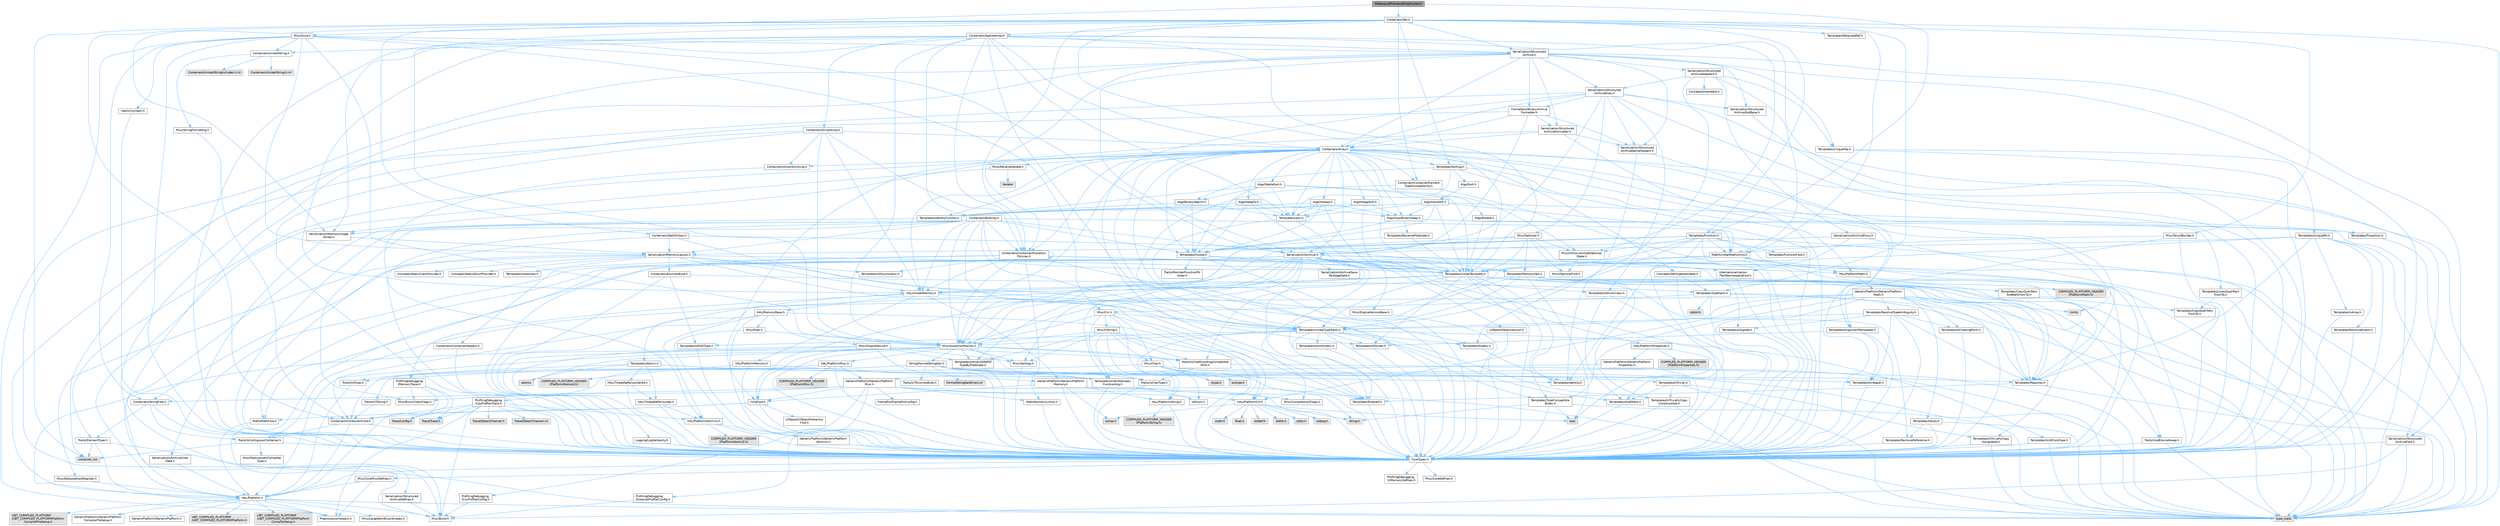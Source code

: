 digraph "MetasoundFrontendGraphLinter.h"
{
 // INTERACTIVE_SVG=YES
 // LATEX_PDF_SIZE
  bgcolor="transparent";
  edge [fontname=Helvetica,fontsize=10,labelfontname=Helvetica,labelfontsize=10];
  node [fontname=Helvetica,fontsize=10,shape=box,height=0.2,width=0.4];
  Node1 [id="Node000001",label="MetasoundFrontendGraphLinter.h",height=0.2,width=0.4,color="gray40", fillcolor="grey60", style="filled", fontcolor="black",tooltip=" "];
  Node1 -> Node2 [id="edge1_Node000001_Node000002",color="steelblue1",style="solid",tooltip=" "];
  Node2 [id="Node000002",label="Containers/Set.h",height=0.2,width=0.4,color="grey40", fillcolor="white", style="filled",URL="$d4/d45/Set_8h.html",tooltip=" "];
  Node2 -> Node3 [id="edge2_Node000002_Node000003",color="steelblue1",style="solid",tooltip=" "];
  Node3 [id="Node000003",label="Containers/ContainerAllocation\lPolicies.h",height=0.2,width=0.4,color="grey40", fillcolor="white", style="filled",URL="$d7/dff/ContainerAllocationPolicies_8h.html",tooltip=" "];
  Node3 -> Node4 [id="edge3_Node000003_Node000004",color="steelblue1",style="solid",tooltip=" "];
  Node4 [id="Node000004",label="CoreTypes.h",height=0.2,width=0.4,color="grey40", fillcolor="white", style="filled",URL="$dc/dec/CoreTypes_8h.html",tooltip=" "];
  Node4 -> Node5 [id="edge4_Node000004_Node000005",color="steelblue1",style="solid",tooltip=" "];
  Node5 [id="Node000005",label="HAL/Platform.h",height=0.2,width=0.4,color="grey40", fillcolor="white", style="filled",URL="$d9/dd0/Platform_8h.html",tooltip=" "];
  Node5 -> Node6 [id="edge5_Node000005_Node000006",color="steelblue1",style="solid",tooltip=" "];
  Node6 [id="Node000006",label="Misc/Build.h",height=0.2,width=0.4,color="grey40", fillcolor="white", style="filled",URL="$d3/dbb/Build_8h.html",tooltip=" "];
  Node5 -> Node7 [id="edge6_Node000005_Node000007",color="steelblue1",style="solid",tooltip=" "];
  Node7 [id="Node000007",label="Misc/LargeWorldCoordinates.h",height=0.2,width=0.4,color="grey40", fillcolor="white", style="filled",URL="$d2/dcb/LargeWorldCoordinates_8h.html",tooltip=" "];
  Node5 -> Node8 [id="edge7_Node000005_Node000008",color="steelblue1",style="solid",tooltip=" "];
  Node8 [id="Node000008",label="type_traits",height=0.2,width=0.4,color="grey60", fillcolor="#E0E0E0", style="filled",tooltip=" "];
  Node5 -> Node9 [id="edge8_Node000005_Node000009",color="steelblue1",style="solid",tooltip=" "];
  Node9 [id="Node000009",label="PreprocessorHelpers.h",height=0.2,width=0.4,color="grey40", fillcolor="white", style="filled",URL="$db/ddb/PreprocessorHelpers_8h.html",tooltip=" "];
  Node5 -> Node10 [id="edge9_Node000005_Node000010",color="steelblue1",style="solid",tooltip=" "];
  Node10 [id="Node000010",label="UBT_COMPILED_PLATFORM\l/UBT_COMPILED_PLATFORMPlatform\lCompilerPreSetup.h",height=0.2,width=0.4,color="grey60", fillcolor="#E0E0E0", style="filled",tooltip=" "];
  Node5 -> Node11 [id="edge10_Node000005_Node000011",color="steelblue1",style="solid",tooltip=" "];
  Node11 [id="Node000011",label="GenericPlatform/GenericPlatform\lCompilerPreSetup.h",height=0.2,width=0.4,color="grey40", fillcolor="white", style="filled",URL="$d9/dc8/GenericPlatformCompilerPreSetup_8h.html",tooltip=" "];
  Node5 -> Node12 [id="edge11_Node000005_Node000012",color="steelblue1",style="solid",tooltip=" "];
  Node12 [id="Node000012",label="GenericPlatform/GenericPlatform.h",height=0.2,width=0.4,color="grey40", fillcolor="white", style="filled",URL="$d6/d84/GenericPlatform_8h.html",tooltip=" "];
  Node5 -> Node13 [id="edge12_Node000005_Node000013",color="steelblue1",style="solid",tooltip=" "];
  Node13 [id="Node000013",label="UBT_COMPILED_PLATFORM\l/UBT_COMPILED_PLATFORMPlatform.h",height=0.2,width=0.4,color="grey60", fillcolor="#E0E0E0", style="filled",tooltip=" "];
  Node5 -> Node14 [id="edge13_Node000005_Node000014",color="steelblue1",style="solid",tooltip=" "];
  Node14 [id="Node000014",label="UBT_COMPILED_PLATFORM\l/UBT_COMPILED_PLATFORMPlatform\lCompilerSetup.h",height=0.2,width=0.4,color="grey60", fillcolor="#E0E0E0", style="filled",tooltip=" "];
  Node4 -> Node15 [id="edge14_Node000004_Node000015",color="steelblue1",style="solid",tooltip=" "];
  Node15 [id="Node000015",label="ProfilingDebugging\l/UMemoryDefines.h",height=0.2,width=0.4,color="grey40", fillcolor="white", style="filled",URL="$d2/da2/UMemoryDefines_8h.html",tooltip=" "];
  Node4 -> Node16 [id="edge15_Node000004_Node000016",color="steelblue1",style="solid",tooltip=" "];
  Node16 [id="Node000016",label="Misc/CoreMiscDefines.h",height=0.2,width=0.4,color="grey40", fillcolor="white", style="filled",URL="$da/d38/CoreMiscDefines_8h.html",tooltip=" "];
  Node16 -> Node5 [id="edge16_Node000016_Node000005",color="steelblue1",style="solid",tooltip=" "];
  Node16 -> Node9 [id="edge17_Node000016_Node000009",color="steelblue1",style="solid",tooltip=" "];
  Node4 -> Node17 [id="edge18_Node000004_Node000017",color="steelblue1",style="solid",tooltip=" "];
  Node17 [id="Node000017",label="Misc/CoreDefines.h",height=0.2,width=0.4,color="grey40", fillcolor="white", style="filled",URL="$d3/dd2/CoreDefines_8h.html",tooltip=" "];
  Node3 -> Node18 [id="edge19_Node000003_Node000018",color="steelblue1",style="solid",tooltip=" "];
  Node18 [id="Node000018",label="Containers/ContainerHelpers.h",height=0.2,width=0.4,color="grey40", fillcolor="white", style="filled",URL="$d7/d33/ContainerHelpers_8h.html",tooltip=" "];
  Node18 -> Node4 [id="edge20_Node000018_Node000004",color="steelblue1",style="solid",tooltip=" "];
  Node3 -> Node3 [id="edge21_Node000003_Node000003",color="steelblue1",style="solid",tooltip=" "];
  Node3 -> Node19 [id="edge22_Node000003_Node000019",color="steelblue1",style="solid",tooltip=" "];
  Node19 [id="Node000019",label="HAL/PlatformMath.h",height=0.2,width=0.4,color="grey40", fillcolor="white", style="filled",URL="$dc/d53/PlatformMath_8h.html",tooltip=" "];
  Node19 -> Node4 [id="edge23_Node000019_Node000004",color="steelblue1",style="solid",tooltip=" "];
  Node19 -> Node20 [id="edge24_Node000019_Node000020",color="steelblue1",style="solid",tooltip=" "];
  Node20 [id="Node000020",label="GenericPlatform/GenericPlatform\lMath.h",height=0.2,width=0.4,color="grey40", fillcolor="white", style="filled",URL="$d5/d79/GenericPlatformMath_8h.html",tooltip=" "];
  Node20 -> Node4 [id="edge25_Node000020_Node000004",color="steelblue1",style="solid",tooltip=" "];
  Node20 -> Node21 [id="edge26_Node000020_Node000021",color="steelblue1",style="solid",tooltip=" "];
  Node21 [id="Node000021",label="Containers/ContainersFwd.h",height=0.2,width=0.4,color="grey40", fillcolor="white", style="filled",URL="$d4/d0a/ContainersFwd_8h.html",tooltip=" "];
  Node21 -> Node5 [id="edge27_Node000021_Node000005",color="steelblue1",style="solid",tooltip=" "];
  Node21 -> Node4 [id="edge28_Node000021_Node000004",color="steelblue1",style="solid",tooltip=" "];
  Node21 -> Node22 [id="edge29_Node000021_Node000022",color="steelblue1",style="solid",tooltip=" "];
  Node22 [id="Node000022",label="Traits/IsContiguousContainer.h",height=0.2,width=0.4,color="grey40", fillcolor="white", style="filled",URL="$d5/d3c/IsContiguousContainer_8h.html",tooltip=" "];
  Node22 -> Node4 [id="edge30_Node000022_Node000004",color="steelblue1",style="solid",tooltip=" "];
  Node22 -> Node23 [id="edge31_Node000022_Node000023",color="steelblue1",style="solid",tooltip=" "];
  Node23 [id="Node000023",label="Misc/StaticAssertComplete\lType.h",height=0.2,width=0.4,color="grey40", fillcolor="white", style="filled",URL="$d5/d4e/StaticAssertCompleteType_8h.html",tooltip=" "];
  Node22 -> Node24 [id="edge32_Node000022_Node000024",color="steelblue1",style="solid",tooltip=" "];
  Node24 [id="Node000024",label="initializer_list",height=0.2,width=0.4,color="grey60", fillcolor="#E0E0E0", style="filled",tooltip=" "];
  Node20 -> Node25 [id="edge33_Node000020_Node000025",color="steelblue1",style="solid",tooltip=" "];
  Node25 [id="Node000025",label="HAL/PlatformCrt.h",height=0.2,width=0.4,color="grey40", fillcolor="white", style="filled",URL="$d8/d75/PlatformCrt_8h.html",tooltip=" "];
  Node25 -> Node26 [id="edge34_Node000025_Node000026",color="steelblue1",style="solid",tooltip=" "];
  Node26 [id="Node000026",label="new",height=0.2,width=0.4,color="grey60", fillcolor="#E0E0E0", style="filled",tooltip=" "];
  Node25 -> Node27 [id="edge35_Node000025_Node000027",color="steelblue1",style="solid",tooltip=" "];
  Node27 [id="Node000027",label="wchar.h",height=0.2,width=0.4,color="grey60", fillcolor="#E0E0E0", style="filled",tooltip=" "];
  Node25 -> Node28 [id="edge36_Node000025_Node000028",color="steelblue1",style="solid",tooltip=" "];
  Node28 [id="Node000028",label="stddef.h",height=0.2,width=0.4,color="grey60", fillcolor="#E0E0E0", style="filled",tooltip=" "];
  Node25 -> Node29 [id="edge37_Node000025_Node000029",color="steelblue1",style="solid",tooltip=" "];
  Node29 [id="Node000029",label="stdlib.h",height=0.2,width=0.4,color="grey60", fillcolor="#E0E0E0", style="filled",tooltip=" "];
  Node25 -> Node30 [id="edge38_Node000025_Node000030",color="steelblue1",style="solid",tooltip=" "];
  Node30 [id="Node000030",label="stdio.h",height=0.2,width=0.4,color="grey60", fillcolor="#E0E0E0", style="filled",tooltip=" "];
  Node25 -> Node31 [id="edge39_Node000025_Node000031",color="steelblue1",style="solid",tooltip=" "];
  Node31 [id="Node000031",label="stdarg.h",height=0.2,width=0.4,color="grey60", fillcolor="#E0E0E0", style="filled",tooltip=" "];
  Node25 -> Node32 [id="edge40_Node000025_Node000032",color="steelblue1",style="solid",tooltip=" "];
  Node32 [id="Node000032",label="math.h",height=0.2,width=0.4,color="grey60", fillcolor="#E0E0E0", style="filled",tooltip=" "];
  Node25 -> Node33 [id="edge41_Node000025_Node000033",color="steelblue1",style="solid",tooltip=" "];
  Node33 [id="Node000033",label="float.h",height=0.2,width=0.4,color="grey60", fillcolor="#E0E0E0", style="filled",tooltip=" "];
  Node25 -> Node34 [id="edge42_Node000025_Node000034",color="steelblue1",style="solid",tooltip=" "];
  Node34 [id="Node000034",label="string.h",height=0.2,width=0.4,color="grey60", fillcolor="#E0E0E0", style="filled",tooltip=" "];
  Node20 -> Node35 [id="edge43_Node000020_Node000035",color="steelblue1",style="solid",tooltip=" "];
  Node35 [id="Node000035",label="Templates/AndOrNot.h",height=0.2,width=0.4,color="grey40", fillcolor="white", style="filled",URL="$db/d0a/AndOrNot_8h.html",tooltip=" "];
  Node35 -> Node4 [id="edge44_Node000035_Node000004",color="steelblue1",style="solid",tooltip=" "];
  Node20 -> Node36 [id="edge45_Node000020_Node000036",color="steelblue1",style="solid",tooltip=" "];
  Node36 [id="Node000036",label="Templates/Decay.h",height=0.2,width=0.4,color="grey40", fillcolor="white", style="filled",URL="$dd/d0f/Decay_8h.html",tooltip=" "];
  Node36 -> Node4 [id="edge46_Node000036_Node000004",color="steelblue1",style="solid",tooltip=" "];
  Node36 -> Node37 [id="edge47_Node000036_Node000037",color="steelblue1",style="solid",tooltip=" "];
  Node37 [id="Node000037",label="Templates/RemoveReference.h",height=0.2,width=0.4,color="grey40", fillcolor="white", style="filled",URL="$da/dbe/RemoveReference_8h.html",tooltip=" "];
  Node37 -> Node4 [id="edge48_Node000037_Node000004",color="steelblue1",style="solid",tooltip=" "];
  Node36 -> Node8 [id="edge49_Node000036_Node000008",color="steelblue1",style="solid",tooltip=" "];
  Node20 -> Node38 [id="edge50_Node000020_Node000038",color="steelblue1",style="solid",tooltip=" "];
  Node38 [id="Node000038",label="Templates/IsFloatingPoint.h",height=0.2,width=0.4,color="grey40", fillcolor="white", style="filled",URL="$d3/d11/IsFloatingPoint_8h.html",tooltip=" "];
  Node38 -> Node4 [id="edge51_Node000038_Node000004",color="steelblue1",style="solid",tooltip=" "];
  Node20 -> Node39 [id="edge52_Node000020_Node000039",color="steelblue1",style="solid",tooltip=" "];
  Node39 [id="Node000039",label="Templates/UnrealTypeTraits.h",height=0.2,width=0.4,color="grey40", fillcolor="white", style="filled",URL="$d2/d2d/UnrealTypeTraits_8h.html",tooltip=" "];
  Node39 -> Node4 [id="edge53_Node000039_Node000004",color="steelblue1",style="solid",tooltip=" "];
  Node39 -> Node40 [id="edge54_Node000039_Node000040",color="steelblue1",style="solid",tooltip=" "];
  Node40 [id="Node000040",label="Templates/IsPointer.h",height=0.2,width=0.4,color="grey40", fillcolor="white", style="filled",URL="$d7/d05/IsPointer_8h.html",tooltip=" "];
  Node40 -> Node4 [id="edge55_Node000040_Node000004",color="steelblue1",style="solid",tooltip=" "];
  Node39 -> Node41 [id="edge56_Node000039_Node000041",color="steelblue1",style="solid",tooltip=" "];
  Node41 [id="Node000041",label="Misc/AssertionMacros.h",height=0.2,width=0.4,color="grey40", fillcolor="white", style="filled",URL="$d0/dfa/AssertionMacros_8h.html",tooltip=" "];
  Node41 -> Node4 [id="edge57_Node000041_Node000004",color="steelblue1",style="solid",tooltip=" "];
  Node41 -> Node5 [id="edge58_Node000041_Node000005",color="steelblue1",style="solid",tooltip=" "];
  Node41 -> Node42 [id="edge59_Node000041_Node000042",color="steelblue1",style="solid",tooltip=" "];
  Node42 [id="Node000042",label="HAL/PlatformMisc.h",height=0.2,width=0.4,color="grey40", fillcolor="white", style="filled",URL="$d0/df5/PlatformMisc_8h.html",tooltip=" "];
  Node42 -> Node4 [id="edge60_Node000042_Node000004",color="steelblue1",style="solid",tooltip=" "];
  Node42 -> Node43 [id="edge61_Node000042_Node000043",color="steelblue1",style="solid",tooltip=" "];
  Node43 [id="Node000043",label="GenericPlatform/GenericPlatform\lMisc.h",height=0.2,width=0.4,color="grey40", fillcolor="white", style="filled",URL="$db/d9a/GenericPlatformMisc_8h.html",tooltip=" "];
  Node43 -> Node44 [id="edge62_Node000043_Node000044",color="steelblue1",style="solid",tooltip=" "];
  Node44 [id="Node000044",label="Containers/StringFwd.h",height=0.2,width=0.4,color="grey40", fillcolor="white", style="filled",URL="$df/d37/StringFwd_8h.html",tooltip=" "];
  Node44 -> Node4 [id="edge63_Node000044_Node000004",color="steelblue1",style="solid",tooltip=" "];
  Node44 -> Node45 [id="edge64_Node000044_Node000045",color="steelblue1",style="solid",tooltip=" "];
  Node45 [id="Node000045",label="Traits/ElementType.h",height=0.2,width=0.4,color="grey40", fillcolor="white", style="filled",URL="$d5/d4f/ElementType_8h.html",tooltip=" "];
  Node45 -> Node5 [id="edge65_Node000045_Node000005",color="steelblue1",style="solid",tooltip=" "];
  Node45 -> Node24 [id="edge66_Node000045_Node000024",color="steelblue1",style="solid",tooltip=" "];
  Node45 -> Node8 [id="edge67_Node000045_Node000008",color="steelblue1",style="solid",tooltip=" "];
  Node44 -> Node22 [id="edge68_Node000044_Node000022",color="steelblue1",style="solid",tooltip=" "];
  Node43 -> Node46 [id="edge69_Node000043_Node000046",color="steelblue1",style="solid",tooltip=" "];
  Node46 [id="Node000046",label="CoreFwd.h",height=0.2,width=0.4,color="grey40", fillcolor="white", style="filled",URL="$d1/d1e/CoreFwd_8h.html",tooltip=" "];
  Node46 -> Node4 [id="edge70_Node000046_Node000004",color="steelblue1",style="solid",tooltip=" "];
  Node46 -> Node21 [id="edge71_Node000046_Node000021",color="steelblue1",style="solid",tooltip=" "];
  Node46 -> Node47 [id="edge72_Node000046_Node000047",color="steelblue1",style="solid",tooltip=" "];
  Node47 [id="Node000047",label="Math/MathFwd.h",height=0.2,width=0.4,color="grey40", fillcolor="white", style="filled",URL="$d2/d10/MathFwd_8h.html",tooltip=" "];
  Node47 -> Node5 [id="edge73_Node000047_Node000005",color="steelblue1",style="solid",tooltip=" "];
  Node46 -> Node48 [id="edge74_Node000046_Node000048",color="steelblue1",style="solid",tooltip=" "];
  Node48 [id="Node000048",label="UObject/UObjectHierarchy\lFwd.h",height=0.2,width=0.4,color="grey40", fillcolor="white", style="filled",URL="$d3/d13/UObjectHierarchyFwd_8h.html",tooltip=" "];
  Node43 -> Node4 [id="edge75_Node000043_Node000004",color="steelblue1",style="solid",tooltip=" "];
  Node43 -> Node49 [id="edge76_Node000043_Node000049",color="steelblue1",style="solid",tooltip=" "];
  Node49 [id="Node000049",label="FramePro/FrameProConfig.h",height=0.2,width=0.4,color="grey40", fillcolor="white", style="filled",URL="$d7/d90/FrameProConfig_8h.html",tooltip=" "];
  Node43 -> Node25 [id="edge77_Node000043_Node000025",color="steelblue1",style="solid",tooltip=" "];
  Node43 -> Node50 [id="edge78_Node000043_Node000050",color="steelblue1",style="solid",tooltip=" "];
  Node50 [id="Node000050",label="Math/NumericLimits.h",height=0.2,width=0.4,color="grey40", fillcolor="white", style="filled",URL="$df/d1b/NumericLimits_8h.html",tooltip=" "];
  Node50 -> Node4 [id="edge79_Node000050_Node000004",color="steelblue1",style="solid",tooltip=" "];
  Node43 -> Node51 [id="edge80_Node000043_Node000051",color="steelblue1",style="solid",tooltip=" "];
  Node51 [id="Node000051",label="Misc/CompressionFlags.h",height=0.2,width=0.4,color="grey40", fillcolor="white", style="filled",URL="$d9/d76/CompressionFlags_8h.html",tooltip=" "];
  Node43 -> Node52 [id="edge81_Node000043_Node000052",color="steelblue1",style="solid",tooltip=" "];
  Node52 [id="Node000052",label="Misc/EnumClassFlags.h",height=0.2,width=0.4,color="grey40", fillcolor="white", style="filled",URL="$d8/de7/EnumClassFlags_8h.html",tooltip=" "];
  Node43 -> Node53 [id="edge82_Node000043_Node000053",color="steelblue1",style="solid",tooltip=" "];
  Node53 [id="Node000053",label="ProfilingDebugging\l/CsvProfilerConfig.h",height=0.2,width=0.4,color="grey40", fillcolor="white", style="filled",URL="$d3/d88/CsvProfilerConfig_8h.html",tooltip=" "];
  Node53 -> Node6 [id="edge83_Node000053_Node000006",color="steelblue1",style="solid",tooltip=" "];
  Node43 -> Node54 [id="edge84_Node000043_Node000054",color="steelblue1",style="solid",tooltip=" "];
  Node54 [id="Node000054",label="ProfilingDebugging\l/ExternalProfilerConfig.h",height=0.2,width=0.4,color="grey40", fillcolor="white", style="filled",URL="$d3/dbb/ExternalProfilerConfig_8h.html",tooltip=" "];
  Node54 -> Node6 [id="edge85_Node000054_Node000006",color="steelblue1",style="solid",tooltip=" "];
  Node42 -> Node55 [id="edge86_Node000042_Node000055",color="steelblue1",style="solid",tooltip=" "];
  Node55 [id="Node000055",label="COMPILED_PLATFORM_HEADER\l(PlatformMisc.h)",height=0.2,width=0.4,color="grey60", fillcolor="#E0E0E0", style="filled",tooltip=" "];
  Node42 -> Node56 [id="edge87_Node000042_Node000056",color="steelblue1",style="solid",tooltip=" "];
  Node56 [id="Node000056",label="ProfilingDebugging\l/CpuProfilerTrace.h",height=0.2,width=0.4,color="grey40", fillcolor="white", style="filled",URL="$da/dcb/CpuProfilerTrace_8h.html",tooltip=" "];
  Node56 -> Node4 [id="edge88_Node000056_Node000004",color="steelblue1",style="solid",tooltip=" "];
  Node56 -> Node21 [id="edge89_Node000056_Node000021",color="steelblue1",style="solid",tooltip=" "];
  Node56 -> Node57 [id="edge90_Node000056_Node000057",color="steelblue1",style="solid",tooltip=" "];
  Node57 [id="Node000057",label="HAL/PlatformAtomics.h",height=0.2,width=0.4,color="grey40", fillcolor="white", style="filled",URL="$d3/d36/PlatformAtomics_8h.html",tooltip=" "];
  Node57 -> Node4 [id="edge91_Node000057_Node000004",color="steelblue1",style="solid",tooltip=" "];
  Node57 -> Node58 [id="edge92_Node000057_Node000058",color="steelblue1",style="solid",tooltip=" "];
  Node58 [id="Node000058",label="GenericPlatform/GenericPlatform\lAtomics.h",height=0.2,width=0.4,color="grey40", fillcolor="white", style="filled",URL="$da/d72/GenericPlatformAtomics_8h.html",tooltip=" "];
  Node58 -> Node4 [id="edge93_Node000058_Node000004",color="steelblue1",style="solid",tooltip=" "];
  Node57 -> Node59 [id="edge94_Node000057_Node000059",color="steelblue1",style="solid",tooltip=" "];
  Node59 [id="Node000059",label="COMPILED_PLATFORM_HEADER\l(PlatformAtomics.h)",height=0.2,width=0.4,color="grey60", fillcolor="#E0E0E0", style="filled",tooltip=" "];
  Node56 -> Node9 [id="edge95_Node000056_Node000009",color="steelblue1",style="solid",tooltip=" "];
  Node56 -> Node6 [id="edge96_Node000056_Node000006",color="steelblue1",style="solid",tooltip=" "];
  Node56 -> Node60 [id="edge97_Node000056_Node000060",color="steelblue1",style="solid",tooltip=" "];
  Node60 [id="Node000060",label="Trace/Config.h",height=0.2,width=0.4,color="grey60", fillcolor="#E0E0E0", style="filled",tooltip=" "];
  Node56 -> Node61 [id="edge98_Node000056_Node000061",color="steelblue1",style="solid",tooltip=" "];
  Node61 [id="Node000061",label="Trace/Detail/Channel.h",height=0.2,width=0.4,color="grey60", fillcolor="#E0E0E0", style="filled",tooltip=" "];
  Node56 -> Node62 [id="edge99_Node000056_Node000062",color="steelblue1",style="solid",tooltip=" "];
  Node62 [id="Node000062",label="Trace/Detail/Channel.inl",height=0.2,width=0.4,color="grey60", fillcolor="#E0E0E0", style="filled",tooltip=" "];
  Node56 -> Node63 [id="edge100_Node000056_Node000063",color="steelblue1",style="solid",tooltip=" "];
  Node63 [id="Node000063",label="Trace/Trace.h",height=0.2,width=0.4,color="grey60", fillcolor="#E0E0E0", style="filled",tooltip=" "];
  Node41 -> Node9 [id="edge101_Node000041_Node000009",color="steelblue1",style="solid",tooltip=" "];
  Node41 -> Node64 [id="edge102_Node000041_Node000064",color="steelblue1",style="solid",tooltip=" "];
  Node64 [id="Node000064",label="Templates/EnableIf.h",height=0.2,width=0.4,color="grey40", fillcolor="white", style="filled",URL="$d7/d60/EnableIf_8h.html",tooltip=" "];
  Node64 -> Node4 [id="edge103_Node000064_Node000004",color="steelblue1",style="solid",tooltip=" "];
  Node41 -> Node65 [id="edge104_Node000041_Node000065",color="steelblue1",style="solid",tooltip=" "];
  Node65 [id="Node000065",label="Templates/IsArrayOrRefOf\lTypeByPredicate.h",height=0.2,width=0.4,color="grey40", fillcolor="white", style="filled",URL="$d6/da1/IsArrayOrRefOfTypeByPredicate_8h.html",tooltip=" "];
  Node65 -> Node4 [id="edge105_Node000065_Node000004",color="steelblue1",style="solid",tooltip=" "];
  Node41 -> Node66 [id="edge106_Node000041_Node000066",color="steelblue1",style="solid",tooltip=" "];
  Node66 [id="Node000066",label="Templates/IsValidVariadic\lFunctionArg.h",height=0.2,width=0.4,color="grey40", fillcolor="white", style="filled",URL="$d0/dc8/IsValidVariadicFunctionArg_8h.html",tooltip=" "];
  Node66 -> Node4 [id="edge107_Node000066_Node000004",color="steelblue1",style="solid",tooltip=" "];
  Node66 -> Node67 [id="edge108_Node000066_Node000067",color="steelblue1",style="solid",tooltip=" "];
  Node67 [id="Node000067",label="IsEnum.h",height=0.2,width=0.4,color="grey40", fillcolor="white", style="filled",URL="$d4/de5/IsEnum_8h.html",tooltip=" "];
  Node66 -> Node8 [id="edge109_Node000066_Node000008",color="steelblue1",style="solid",tooltip=" "];
  Node41 -> Node68 [id="edge110_Node000041_Node000068",color="steelblue1",style="solid",tooltip=" "];
  Node68 [id="Node000068",label="Traits/IsCharEncodingCompatible\lWith.h",height=0.2,width=0.4,color="grey40", fillcolor="white", style="filled",URL="$df/dd1/IsCharEncodingCompatibleWith_8h.html",tooltip=" "];
  Node68 -> Node8 [id="edge111_Node000068_Node000008",color="steelblue1",style="solid",tooltip=" "];
  Node68 -> Node69 [id="edge112_Node000068_Node000069",color="steelblue1",style="solid",tooltip=" "];
  Node69 [id="Node000069",label="Traits/IsCharType.h",height=0.2,width=0.4,color="grey40", fillcolor="white", style="filled",URL="$db/d51/IsCharType_8h.html",tooltip=" "];
  Node69 -> Node4 [id="edge113_Node000069_Node000004",color="steelblue1",style="solid",tooltip=" "];
  Node41 -> Node70 [id="edge114_Node000041_Node000070",color="steelblue1",style="solid",tooltip=" "];
  Node70 [id="Node000070",label="Misc/VarArgs.h",height=0.2,width=0.4,color="grey40", fillcolor="white", style="filled",URL="$d5/d6f/VarArgs_8h.html",tooltip=" "];
  Node70 -> Node4 [id="edge115_Node000070_Node000004",color="steelblue1",style="solid",tooltip=" "];
  Node41 -> Node71 [id="edge116_Node000041_Node000071",color="steelblue1",style="solid",tooltip=" "];
  Node71 [id="Node000071",label="String/FormatStringSan.h",height=0.2,width=0.4,color="grey40", fillcolor="white", style="filled",URL="$d3/d8b/FormatStringSan_8h.html",tooltip=" "];
  Node71 -> Node8 [id="edge117_Node000071_Node000008",color="steelblue1",style="solid",tooltip=" "];
  Node71 -> Node4 [id="edge118_Node000071_Node000004",color="steelblue1",style="solid",tooltip=" "];
  Node71 -> Node72 [id="edge119_Node000071_Node000072",color="steelblue1",style="solid",tooltip=" "];
  Node72 [id="Node000072",label="Templates/Requires.h",height=0.2,width=0.4,color="grey40", fillcolor="white", style="filled",URL="$dc/d96/Requires_8h.html",tooltip=" "];
  Node72 -> Node64 [id="edge120_Node000072_Node000064",color="steelblue1",style="solid",tooltip=" "];
  Node72 -> Node8 [id="edge121_Node000072_Node000008",color="steelblue1",style="solid",tooltip=" "];
  Node71 -> Node73 [id="edge122_Node000071_Node000073",color="steelblue1",style="solid",tooltip=" "];
  Node73 [id="Node000073",label="Templates/Identity.h",height=0.2,width=0.4,color="grey40", fillcolor="white", style="filled",URL="$d0/dd5/Identity_8h.html",tooltip=" "];
  Node71 -> Node66 [id="edge123_Node000071_Node000066",color="steelblue1",style="solid",tooltip=" "];
  Node71 -> Node69 [id="edge124_Node000071_Node000069",color="steelblue1",style="solid",tooltip=" "];
  Node71 -> Node74 [id="edge125_Node000071_Node000074",color="steelblue1",style="solid",tooltip=" "];
  Node74 [id="Node000074",label="Traits/IsTEnumAsByte.h",height=0.2,width=0.4,color="grey40", fillcolor="white", style="filled",URL="$d1/de6/IsTEnumAsByte_8h.html",tooltip=" "];
  Node71 -> Node75 [id="edge126_Node000071_Node000075",color="steelblue1",style="solid",tooltip=" "];
  Node75 [id="Node000075",label="Traits/IsTString.h",height=0.2,width=0.4,color="grey40", fillcolor="white", style="filled",URL="$d0/df8/IsTString_8h.html",tooltip=" "];
  Node75 -> Node21 [id="edge127_Node000075_Node000021",color="steelblue1",style="solid",tooltip=" "];
  Node71 -> Node21 [id="edge128_Node000071_Node000021",color="steelblue1",style="solid",tooltip=" "];
  Node71 -> Node76 [id="edge129_Node000071_Node000076",color="steelblue1",style="solid",tooltip=" "];
  Node76 [id="Node000076",label="FormatStringSanErrors.inl",height=0.2,width=0.4,color="grey60", fillcolor="#E0E0E0", style="filled",tooltip=" "];
  Node41 -> Node77 [id="edge130_Node000041_Node000077",color="steelblue1",style="solid",tooltip=" "];
  Node77 [id="Node000077",label="atomic",height=0.2,width=0.4,color="grey60", fillcolor="#E0E0E0", style="filled",tooltip=" "];
  Node39 -> Node35 [id="edge131_Node000039_Node000035",color="steelblue1",style="solid",tooltip=" "];
  Node39 -> Node64 [id="edge132_Node000039_Node000064",color="steelblue1",style="solid",tooltip=" "];
  Node39 -> Node78 [id="edge133_Node000039_Node000078",color="steelblue1",style="solid",tooltip=" "];
  Node78 [id="Node000078",label="Templates/IsArithmetic.h",height=0.2,width=0.4,color="grey40", fillcolor="white", style="filled",URL="$d2/d5d/IsArithmetic_8h.html",tooltip=" "];
  Node78 -> Node4 [id="edge134_Node000078_Node000004",color="steelblue1",style="solid",tooltip=" "];
  Node39 -> Node67 [id="edge135_Node000039_Node000067",color="steelblue1",style="solid",tooltip=" "];
  Node39 -> Node79 [id="edge136_Node000039_Node000079",color="steelblue1",style="solid",tooltip=" "];
  Node79 [id="Node000079",label="Templates/Models.h",height=0.2,width=0.4,color="grey40", fillcolor="white", style="filled",URL="$d3/d0c/Models_8h.html",tooltip=" "];
  Node79 -> Node73 [id="edge137_Node000079_Node000073",color="steelblue1",style="solid",tooltip=" "];
  Node39 -> Node80 [id="edge138_Node000039_Node000080",color="steelblue1",style="solid",tooltip=" "];
  Node80 [id="Node000080",label="Templates/IsPODType.h",height=0.2,width=0.4,color="grey40", fillcolor="white", style="filled",URL="$d7/db1/IsPODType_8h.html",tooltip=" "];
  Node80 -> Node4 [id="edge139_Node000080_Node000004",color="steelblue1",style="solid",tooltip=" "];
  Node39 -> Node81 [id="edge140_Node000039_Node000081",color="steelblue1",style="solid",tooltip=" "];
  Node81 [id="Node000081",label="Templates/IsUECoreType.h",height=0.2,width=0.4,color="grey40", fillcolor="white", style="filled",URL="$d1/db8/IsUECoreType_8h.html",tooltip=" "];
  Node81 -> Node4 [id="edge141_Node000081_Node000004",color="steelblue1",style="solid",tooltip=" "];
  Node81 -> Node8 [id="edge142_Node000081_Node000008",color="steelblue1",style="solid",tooltip=" "];
  Node39 -> Node82 [id="edge143_Node000039_Node000082",color="steelblue1",style="solid",tooltip=" "];
  Node82 [id="Node000082",label="Templates/IsTriviallyCopy\lConstructible.h",height=0.2,width=0.4,color="grey40", fillcolor="white", style="filled",URL="$d3/d78/IsTriviallyCopyConstructible_8h.html",tooltip=" "];
  Node82 -> Node4 [id="edge144_Node000082_Node000004",color="steelblue1",style="solid",tooltip=" "];
  Node82 -> Node8 [id="edge145_Node000082_Node000008",color="steelblue1",style="solid",tooltip=" "];
  Node20 -> Node72 [id="edge146_Node000020_Node000072",color="steelblue1",style="solid",tooltip=" "];
  Node20 -> Node83 [id="edge147_Node000020_Node000083",color="steelblue1",style="solid",tooltip=" "];
  Node83 [id="Node000083",label="Templates/ResolveTypeAmbiguity.h",height=0.2,width=0.4,color="grey40", fillcolor="white", style="filled",URL="$df/d1f/ResolveTypeAmbiguity_8h.html",tooltip=" "];
  Node83 -> Node4 [id="edge148_Node000083_Node000004",color="steelblue1",style="solid",tooltip=" "];
  Node83 -> Node38 [id="edge149_Node000083_Node000038",color="steelblue1",style="solid",tooltip=" "];
  Node83 -> Node39 [id="edge150_Node000083_Node000039",color="steelblue1",style="solid",tooltip=" "];
  Node83 -> Node84 [id="edge151_Node000083_Node000084",color="steelblue1",style="solid",tooltip=" "];
  Node84 [id="Node000084",label="Templates/IsSigned.h",height=0.2,width=0.4,color="grey40", fillcolor="white", style="filled",URL="$d8/dd8/IsSigned_8h.html",tooltip=" "];
  Node84 -> Node4 [id="edge152_Node000084_Node000004",color="steelblue1",style="solid",tooltip=" "];
  Node83 -> Node85 [id="edge153_Node000083_Node000085",color="steelblue1",style="solid",tooltip=" "];
  Node85 [id="Node000085",label="Templates/IsIntegral.h",height=0.2,width=0.4,color="grey40", fillcolor="white", style="filled",URL="$da/d64/IsIntegral_8h.html",tooltip=" "];
  Node85 -> Node4 [id="edge154_Node000085_Node000004",color="steelblue1",style="solid",tooltip=" "];
  Node83 -> Node72 [id="edge155_Node000083_Node000072",color="steelblue1",style="solid",tooltip=" "];
  Node20 -> Node86 [id="edge156_Node000020_Node000086",color="steelblue1",style="solid",tooltip=" "];
  Node86 [id="Node000086",label="Templates/TypeCompatible\lBytes.h",height=0.2,width=0.4,color="grey40", fillcolor="white", style="filled",URL="$df/d0a/TypeCompatibleBytes_8h.html",tooltip=" "];
  Node86 -> Node4 [id="edge157_Node000086_Node000004",color="steelblue1",style="solid",tooltip=" "];
  Node86 -> Node34 [id="edge158_Node000086_Node000034",color="steelblue1",style="solid",tooltip=" "];
  Node86 -> Node26 [id="edge159_Node000086_Node000026",color="steelblue1",style="solid",tooltip=" "];
  Node86 -> Node8 [id="edge160_Node000086_Node000008",color="steelblue1",style="solid",tooltip=" "];
  Node20 -> Node87 [id="edge161_Node000020_Node000087",color="steelblue1",style="solid",tooltip=" "];
  Node87 [id="Node000087",label="limits",height=0.2,width=0.4,color="grey60", fillcolor="#E0E0E0", style="filled",tooltip=" "];
  Node20 -> Node8 [id="edge162_Node000020_Node000008",color="steelblue1",style="solid",tooltip=" "];
  Node19 -> Node88 [id="edge163_Node000019_Node000088",color="steelblue1",style="solid",tooltip=" "];
  Node88 [id="Node000088",label="COMPILED_PLATFORM_HEADER\l(PlatformMath.h)",height=0.2,width=0.4,color="grey60", fillcolor="#E0E0E0", style="filled",tooltip=" "];
  Node3 -> Node89 [id="edge164_Node000003_Node000089",color="steelblue1",style="solid",tooltip=" "];
  Node89 [id="Node000089",label="HAL/UnrealMemory.h",height=0.2,width=0.4,color="grey40", fillcolor="white", style="filled",URL="$d9/d96/UnrealMemory_8h.html",tooltip=" "];
  Node89 -> Node4 [id="edge165_Node000089_Node000004",color="steelblue1",style="solid",tooltip=" "];
  Node89 -> Node90 [id="edge166_Node000089_Node000090",color="steelblue1",style="solid",tooltip=" "];
  Node90 [id="Node000090",label="GenericPlatform/GenericPlatform\lMemory.h",height=0.2,width=0.4,color="grey40", fillcolor="white", style="filled",URL="$dd/d22/GenericPlatformMemory_8h.html",tooltip=" "];
  Node90 -> Node46 [id="edge167_Node000090_Node000046",color="steelblue1",style="solid",tooltip=" "];
  Node90 -> Node4 [id="edge168_Node000090_Node000004",color="steelblue1",style="solid",tooltip=" "];
  Node90 -> Node91 [id="edge169_Node000090_Node000091",color="steelblue1",style="solid",tooltip=" "];
  Node91 [id="Node000091",label="HAL/PlatformString.h",height=0.2,width=0.4,color="grey40", fillcolor="white", style="filled",URL="$db/db5/PlatformString_8h.html",tooltip=" "];
  Node91 -> Node4 [id="edge170_Node000091_Node000004",color="steelblue1",style="solid",tooltip=" "];
  Node91 -> Node92 [id="edge171_Node000091_Node000092",color="steelblue1",style="solid",tooltip=" "];
  Node92 [id="Node000092",label="COMPILED_PLATFORM_HEADER\l(PlatformString.h)",height=0.2,width=0.4,color="grey60", fillcolor="#E0E0E0", style="filled",tooltip=" "];
  Node90 -> Node34 [id="edge172_Node000090_Node000034",color="steelblue1",style="solid",tooltip=" "];
  Node90 -> Node27 [id="edge173_Node000090_Node000027",color="steelblue1",style="solid",tooltip=" "];
  Node89 -> Node93 [id="edge174_Node000089_Node000093",color="steelblue1",style="solid",tooltip=" "];
  Node93 [id="Node000093",label="HAL/MemoryBase.h",height=0.2,width=0.4,color="grey40", fillcolor="white", style="filled",URL="$d6/d9f/MemoryBase_8h.html",tooltip=" "];
  Node93 -> Node4 [id="edge175_Node000093_Node000004",color="steelblue1",style="solid",tooltip=" "];
  Node93 -> Node57 [id="edge176_Node000093_Node000057",color="steelblue1",style="solid",tooltip=" "];
  Node93 -> Node25 [id="edge177_Node000093_Node000025",color="steelblue1",style="solid",tooltip=" "];
  Node93 -> Node94 [id="edge178_Node000093_Node000094",color="steelblue1",style="solid",tooltip=" "];
  Node94 [id="Node000094",label="Misc/Exec.h",height=0.2,width=0.4,color="grey40", fillcolor="white", style="filled",URL="$de/ddb/Exec_8h.html",tooltip=" "];
  Node94 -> Node4 [id="edge179_Node000094_Node000004",color="steelblue1",style="solid",tooltip=" "];
  Node94 -> Node41 [id="edge180_Node000094_Node000041",color="steelblue1",style="solid",tooltip=" "];
  Node93 -> Node95 [id="edge181_Node000093_Node000095",color="steelblue1",style="solid",tooltip=" "];
  Node95 [id="Node000095",label="Misc/OutputDevice.h",height=0.2,width=0.4,color="grey40", fillcolor="white", style="filled",URL="$d7/d32/OutputDevice_8h.html",tooltip=" "];
  Node95 -> Node46 [id="edge182_Node000095_Node000046",color="steelblue1",style="solid",tooltip=" "];
  Node95 -> Node4 [id="edge183_Node000095_Node000004",color="steelblue1",style="solid",tooltip=" "];
  Node95 -> Node96 [id="edge184_Node000095_Node000096",color="steelblue1",style="solid",tooltip=" "];
  Node96 [id="Node000096",label="Logging/LogVerbosity.h",height=0.2,width=0.4,color="grey40", fillcolor="white", style="filled",URL="$d2/d8f/LogVerbosity_8h.html",tooltip=" "];
  Node96 -> Node4 [id="edge185_Node000096_Node000004",color="steelblue1",style="solid",tooltip=" "];
  Node95 -> Node70 [id="edge186_Node000095_Node000070",color="steelblue1",style="solid",tooltip=" "];
  Node95 -> Node65 [id="edge187_Node000095_Node000065",color="steelblue1",style="solid",tooltip=" "];
  Node95 -> Node66 [id="edge188_Node000095_Node000066",color="steelblue1",style="solid",tooltip=" "];
  Node95 -> Node68 [id="edge189_Node000095_Node000068",color="steelblue1",style="solid",tooltip=" "];
  Node93 -> Node97 [id="edge190_Node000093_Node000097",color="steelblue1",style="solid",tooltip=" "];
  Node97 [id="Node000097",label="Templates/Atomic.h",height=0.2,width=0.4,color="grey40", fillcolor="white", style="filled",URL="$d3/d91/Atomic_8h.html",tooltip=" "];
  Node97 -> Node98 [id="edge191_Node000097_Node000098",color="steelblue1",style="solid",tooltip=" "];
  Node98 [id="Node000098",label="HAL/ThreadSafeCounter.h",height=0.2,width=0.4,color="grey40", fillcolor="white", style="filled",URL="$dc/dc9/ThreadSafeCounter_8h.html",tooltip=" "];
  Node98 -> Node4 [id="edge192_Node000098_Node000004",color="steelblue1",style="solid",tooltip=" "];
  Node98 -> Node57 [id="edge193_Node000098_Node000057",color="steelblue1",style="solid",tooltip=" "];
  Node97 -> Node99 [id="edge194_Node000097_Node000099",color="steelblue1",style="solid",tooltip=" "];
  Node99 [id="Node000099",label="HAL/ThreadSafeCounter64.h",height=0.2,width=0.4,color="grey40", fillcolor="white", style="filled",URL="$d0/d12/ThreadSafeCounter64_8h.html",tooltip=" "];
  Node99 -> Node4 [id="edge195_Node000099_Node000004",color="steelblue1",style="solid",tooltip=" "];
  Node99 -> Node98 [id="edge196_Node000099_Node000098",color="steelblue1",style="solid",tooltip=" "];
  Node97 -> Node85 [id="edge197_Node000097_Node000085",color="steelblue1",style="solid",tooltip=" "];
  Node97 -> Node100 [id="edge198_Node000097_Node000100",color="steelblue1",style="solid",tooltip=" "];
  Node100 [id="Node000100",label="Templates/IsTrivial.h",height=0.2,width=0.4,color="grey40", fillcolor="white", style="filled",URL="$da/d4c/IsTrivial_8h.html",tooltip=" "];
  Node100 -> Node35 [id="edge199_Node000100_Node000035",color="steelblue1",style="solid",tooltip=" "];
  Node100 -> Node82 [id="edge200_Node000100_Node000082",color="steelblue1",style="solid",tooltip=" "];
  Node100 -> Node101 [id="edge201_Node000100_Node000101",color="steelblue1",style="solid",tooltip=" "];
  Node101 [id="Node000101",label="Templates/IsTriviallyCopy\lAssignable.h",height=0.2,width=0.4,color="grey40", fillcolor="white", style="filled",URL="$d2/df2/IsTriviallyCopyAssignable_8h.html",tooltip=" "];
  Node101 -> Node4 [id="edge202_Node000101_Node000004",color="steelblue1",style="solid",tooltip=" "];
  Node101 -> Node8 [id="edge203_Node000101_Node000008",color="steelblue1",style="solid",tooltip=" "];
  Node100 -> Node8 [id="edge204_Node000100_Node000008",color="steelblue1",style="solid",tooltip=" "];
  Node97 -> Node102 [id="edge205_Node000097_Node000102",color="steelblue1",style="solid",tooltip=" "];
  Node102 [id="Node000102",label="Traits/IntType.h",height=0.2,width=0.4,color="grey40", fillcolor="white", style="filled",URL="$d7/deb/IntType_8h.html",tooltip=" "];
  Node102 -> Node5 [id="edge206_Node000102_Node000005",color="steelblue1",style="solid",tooltip=" "];
  Node97 -> Node77 [id="edge207_Node000097_Node000077",color="steelblue1",style="solid",tooltip=" "];
  Node89 -> Node103 [id="edge208_Node000089_Node000103",color="steelblue1",style="solid",tooltip=" "];
  Node103 [id="Node000103",label="HAL/PlatformMemory.h",height=0.2,width=0.4,color="grey40", fillcolor="white", style="filled",URL="$de/d68/PlatformMemory_8h.html",tooltip=" "];
  Node103 -> Node4 [id="edge209_Node000103_Node000004",color="steelblue1",style="solid",tooltip=" "];
  Node103 -> Node90 [id="edge210_Node000103_Node000090",color="steelblue1",style="solid",tooltip=" "];
  Node103 -> Node104 [id="edge211_Node000103_Node000104",color="steelblue1",style="solid",tooltip=" "];
  Node104 [id="Node000104",label="COMPILED_PLATFORM_HEADER\l(PlatformMemory.h)",height=0.2,width=0.4,color="grey60", fillcolor="#E0E0E0", style="filled",tooltip=" "];
  Node89 -> Node105 [id="edge212_Node000089_Node000105",color="steelblue1",style="solid",tooltip=" "];
  Node105 [id="Node000105",label="ProfilingDebugging\l/MemoryTrace.h",height=0.2,width=0.4,color="grey40", fillcolor="white", style="filled",URL="$da/dd7/MemoryTrace_8h.html",tooltip=" "];
  Node105 -> Node5 [id="edge213_Node000105_Node000005",color="steelblue1",style="solid",tooltip=" "];
  Node105 -> Node52 [id="edge214_Node000105_Node000052",color="steelblue1",style="solid",tooltip=" "];
  Node105 -> Node60 [id="edge215_Node000105_Node000060",color="steelblue1",style="solid",tooltip=" "];
  Node105 -> Node63 [id="edge216_Node000105_Node000063",color="steelblue1",style="solid",tooltip=" "];
  Node89 -> Node40 [id="edge217_Node000089_Node000040",color="steelblue1",style="solid",tooltip=" "];
  Node3 -> Node50 [id="edge218_Node000003_Node000050",color="steelblue1",style="solid",tooltip=" "];
  Node3 -> Node41 [id="edge219_Node000003_Node000041",color="steelblue1",style="solid",tooltip=" "];
  Node3 -> Node106 [id="edge220_Node000003_Node000106",color="steelblue1",style="solid",tooltip=" "];
  Node106 [id="Node000106",label="Templates/IsPolymorphic.h",height=0.2,width=0.4,color="grey40", fillcolor="white", style="filled",URL="$dc/d20/IsPolymorphic_8h.html",tooltip=" "];
  Node3 -> Node107 [id="edge221_Node000003_Node000107",color="steelblue1",style="solid",tooltip=" "];
  Node107 [id="Node000107",label="Templates/MemoryOps.h",height=0.2,width=0.4,color="grey40", fillcolor="white", style="filled",URL="$db/dea/MemoryOps_8h.html",tooltip=" "];
  Node107 -> Node4 [id="edge222_Node000107_Node000004",color="steelblue1",style="solid",tooltip=" "];
  Node107 -> Node89 [id="edge223_Node000107_Node000089",color="steelblue1",style="solid",tooltip=" "];
  Node107 -> Node101 [id="edge224_Node000107_Node000101",color="steelblue1",style="solid",tooltip=" "];
  Node107 -> Node82 [id="edge225_Node000107_Node000082",color="steelblue1",style="solid",tooltip=" "];
  Node107 -> Node72 [id="edge226_Node000107_Node000072",color="steelblue1",style="solid",tooltip=" "];
  Node107 -> Node39 [id="edge227_Node000107_Node000039",color="steelblue1",style="solid",tooltip=" "];
  Node107 -> Node108 [id="edge228_Node000107_Node000108",color="steelblue1",style="solid",tooltip=" "];
  Node108 [id="Node000108",label="Traits/UseBitwiseSwap.h",height=0.2,width=0.4,color="grey40", fillcolor="white", style="filled",URL="$db/df3/UseBitwiseSwap_8h.html",tooltip=" "];
  Node108 -> Node4 [id="edge229_Node000108_Node000004",color="steelblue1",style="solid",tooltip=" "];
  Node108 -> Node8 [id="edge230_Node000108_Node000008",color="steelblue1",style="solid",tooltip=" "];
  Node107 -> Node26 [id="edge231_Node000107_Node000026",color="steelblue1",style="solid",tooltip=" "];
  Node107 -> Node8 [id="edge232_Node000107_Node000008",color="steelblue1",style="solid",tooltip=" "];
  Node3 -> Node86 [id="edge233_Node000003_Node000086",color="steelblue1",style="solid",tooltip=" "];
  Node3 -> Node8 [id="edge234_Node000003_Node000008",color="steelblue1",style="solid",tooltip=" "];
  Node2 -> Node109 [id="edge235_Node000002_Node000109",color="steelblue1",style="solid",tooltip=" "];
  Node109 [id="Node000109",label="Containers/ContainerElement\lTypeCompatibility.h",height=0.2,width=0.4,color="grey40", fillcolor="white", style="filled",URL="$df/ddf/ContainerElementTypeCompatibility_8h.html",tooltip=" "];
  Node109 -> Node4 [id="edge236_Node000109_Node000004",color="steelblue1",style="solid",tooltip=" "];
  Node109 -> Node39 [id="edge237_Node000109_Node000039",color="steelblue1",style="solid",tooltip=" "];
  Node2 -> Node110 [id="edge238_Node000002_Node000110",color="steelblue1",style="solid",tooltip=" "];
  Node110 [id="Node000110",label="Containers/SetUtilities.h",height=0.2,width=0.4,color="grey40", fillcolor="white", style="filled",URL="$dc/de5/SetUtilities_8h.html",tooltip=" "];
  Node110 -> Node4 [id="edge239_Node000110_Node000004",color="steelblue1",style="solid",tooltip=" "];
  Node110 -> Node111 [id="edge240_Node000110_Node000111",color="steelblue1",style="solid",tooltip=" "];
  Node111 [id="Node000111",label="Serialization/MemoryLayout.h",height=0.2,width=0.4,color="grey40", fillcolor="white", style="filled",URL="$d7/d66/MemoryLayout_8h.html",tooltip=" "];
  Node111 -> Node112 [id="edge241_Node000111_Node000112",color="steelblue1",style="solid",tooltip=" "];
  Node112 [id="Node000112",label="Concepts/StaticClassProvider.h",height=0.2,width=0.4,color="grey40", fillcolor="white", style="filled",URL="$dd/d83/StaticClassProvider_8h.html",tooltip=" "];
  Node111 -> Node113 [id="edge242_Node000111_Node000113",color="steelblue1",style="solid",tooltip=" "];
  Node113 [id="Node000113",label="Concepts/StaticStructProvider.h",height=0.2,width=0.4,color="grey40", fillcolor="white", style="filled",URL="$d5/d77/StaticStructProvider_8h.html",tooltip=" "];
  Node111 -> Node114 [id="edge243_Node000111_Node000114",color="steelblue1",style="solid",tooltip=" "];
  Node114 [id="Node000114",label="Containers/EnumAsByte.h",height=0.2,width=0.4,color="grey40", fillcolor="white", style="filled",URL="$d6/d9a/EnumAsByte_8h.html",tooltip=" "];
  Node114 -> Node4 [id="edge244_Node000114_Node000004",color="steelblue1",style="solid",tooltip=" "];
  Node114 -> Node80 [id="edge245_Node000114_Node000080",color="steelblue1",style="solid",tooltip=" "];
  Node114 -> Node115 [id="edge246_Node000114_Node000115",color="steelblue1",style="solid",tooltip=" "];
  Node115 [id="Node000115",label="Templates/TypeHash.h",height=0.2,width=0.4,color="grey40", fillcolor="white", style="filled",URL="$d1/d62/TypeHash_8h.html",tooltip=" "];
  Node115 -> Node4 [id="edge247_Node000115_Node000004",color="steelblue1",style="solid",tooltip=" "];
  Node115 -> Node72 [id="edge248_Node000115_Node000072",color="steelblue1",style="solid",tooltip=" "];
  Node115 -> Node116 [id="edge249_Node000115_Node000116",color="steelblue1",style="solid",tooltip=" "];
  Node116 [id="Node000116",label="Misc/Crc.h",height=0.2,width=0.4,color="grey40", fillcolor="white", style="filled",URL="$d4/dd2/Crc_8h.html",tooltip=" "];
  Node116 -> Node4 [id="edge250_Node000116_Node000004",color="steelblue1",style="solid",tooltip=" "];
  Node116 -> Node91 [id="edge251_Node000116_Node000091",color="steelblue1",style="solid",tooltip=" "];
  Node116 -> Node41 [id="edge252_Node000116_Node000041",color="steelblue1",style="solid",tooltip=" "];
  Node116 -> Node117 [id="edge253_Node000116_Node000117",color="steelblue1",style="solid",tooltip=" "];
  Node117 [id="Node000117",label="Misc/CString.h",height=0.2,width=0.4,color="grey40", fillcolor="white", style="filled",URL="$d2/d49/CString_8h.html",tooltip=" "];
  Node117 -> Node4 [id="edge254_Node000117_Node000004",color="steelblue1",style="solid",tooltip=" "];
  Node117 -> Node25 [id="edge255_Node000117_Node000025",color="steelblue1",style="solid",tooltip=" "];
  Node117 -> Node91 [id="edge256_Node000117_Node000091",color="steelblue1",style="solid",tooltip=" "];
  Node117 -> Node41 [id="edge257_Node000117_Node000041",color="steelblue1",style="solid",tooltip=" "];
  Node117 -> Node118 [id="edge258_Node000117_Node000118",color="steelblue1",style="solid",tooltip=" "];
  Node118 [id="Node000118",label="Misc/Char.h",height=0.2,width=0.4,color="grey40", fillcolor="white", style="filled",URL="$d0/d58/Char_8h.html",tooltip=" "];
  Node118 -> Node4 [id="edge259_Node000118_Node000004",color="steelblue1",style="solid",tooltip=" "];
  Node118 -> Node102 [id="edge260_Node000118_Node000102",color="steelblue1",style="solid",tooltip=" "];
  Node118 -> Node119 [id="edge261_Node000118_Node000119",color="steelblue1",style="solid",tooltip=" "];
  Node119 [id="Node000119",label="ctype.h",height=0.2,width=0.4,color="grey60", fillcolor="#E0E0E0", style="filled",tooltip=" "];
  Node118 -> Node120 [id="edge262_Node000118_Node000120",color="steelblue1",style="solid",tooltip=" "];
  Node120 [id="Node000120",label="wctype.h",height=0.2,width=0.4,color="grey60", fillcolor="#E0E0E0", style="filled",tooltip=" "];
  Node118 -> Node8 [id="edge263_Node000118_Node000008",color="steelblue1",style="solid",tooltip=" "];
  Node117 -> Node70 [id="edge264_Node000117_Node000070",color="steelblue1",style="solid",tooltip=" "];
  Node117 -> Node65 [id="edge265_Node000117_Node000065",color="steelblue1",style="solid",tooltip=" "];
  Node117 -> Node66 [id="edge266_Node000117_Node000066",color="steelblue1",style="solid",tooltip=" "];
  Node117 -> Node68 [id="edge267_Node000117_Node000068",color="steelblue1",style="solid",tooltip=" "];
  Node116 -> Node118 [id="edge268_Node000116_Node000118",color="steelblue1",style="solid",tooltip=" "];
  Node116 -> Node39 [id="edge269_Node000116_Node000039",color="steelblue1",style="solid",tooltip=" "];
  Node116 -> Node69 [id="edge270_Node000116_Node000069",color="steelblue1",style="solid",tooltip=" "];
  Node115 -> Node121 [id="edge271_Node000115_Node000121",color="steelblue1",style="solid",tooltip=" "];
  Node121 [id="Node000121",label="stdint.h",height=0.2,width=0.4,color="grey60", fillcolor="#E0E0E0", style="filled",tooltip=" "];
  Node115 -> Node8 [id="edge272_Node000115_Node000008",color="steelblue1",style="solid",tooltip=" "];
  Node111 -> Node44 [id="edge273_Node000111_Node000044",color="steelblue1",style="solid",tooltip=" "];
  Node111 -> Node89 [id="edge274_Node000111_Node000089",color="steelblue1",style="solid",tooltip=" "];
  Node111 -> Node122 [id="edge275_Node000111_Node000122",color="steelblue1",style="solid",tooltip=" "];
  Node122 [id="Node000122",label="Misc/DelayedAutoRegister.h",height=0.2,width=0.4,color="grey40", fillcolor="white", style="filled",URL="$d1/dda/DelayedAutoRegister_8h.html",tooltip=" "];
  Node122 -> Node5 [id="edge276_Node000122_Node000005",color="steelblue1",style="solid",tooltip=" "];
  Node111 -> Node64 [id="edge277_Node000111_Node000064",color="steelblue1",style="solid",tooltip=" "];
  Node111 -> Node123 [id="edge278_Node000111_Node000123",color="steelblue1",style="solid",tooltip=" "];
  Node123 [id="Node000123",label="Templates/IsAbstract.h",height=0.2,width=0.4,color="grey40", fillcolor="white", style="filled",URL="$d8/db7/IsAbstract_8h.html",tooltip=" "];
  Node111 -> Node106 [id="edge279_Node000111_Node000106",color="steelblue1",style="solid",tooltip=" "];
  Node111 -> Node79 [id="edge280_Node000111_Node000079",color="steelblue1",style="solid",tooltip=" "];
  Node111 -> Node124 [id="edge281_Node000111_Node000124",color="steelblue1",style="solid",tooltip=" "];
  Node124 [id="Node000124",label="Templates/UnrealTemplate.h",height=0.2,width=0.4,color="grey40", fillcolor="white", style="filled",URL="$d4/d24/UnrealTemplate_8h.html",tooltip=" "];
  Node124 -> Node4 [id="edge282_Node000124_Node000004",color="steelblue1",style="solid",tooltip=" "];
  Node124 -> Node40 [id="edge283_Node000124_Node000040",color="steelblue1",style="solid",tooltip=" "];
  Node124 -> Node89 [id="edge284_Node000124_Node000089",color="steelblue1",style="solid",tooltip=" "];
  Node124 -> Node125 [id="edge285_Node000124_Node000125",color="steelblue1",style="solid",tooltip=" "];
  Node125 [id="Node000125",label="Templates/CopyQualifiers\lAndRefsFromTo.h",height=0.2,width=0.4,color="grey40", fillcolor="white", style="filled",URL="$d3/db3/CopyQualifiersAndRefsFromTo_8h.html",tooltip=" "];
  Node125 -> Node126 [id="edge286_Node000125_Node000126",color="steelblue1",style="solid",tooltip=" "];
  Node126 [id="Node000126",label="Templates/CopyQualifiers\lFromTo.h",height=0.2,width=0.4,color="grey40", fillcolor="white", style="filled",URL="$d5/db4/CopyQualifiersFromTo_8h.html",tooltip=" "];
  Node124 -> Node39 [id="edge287_Node000124_Node000039",color="steelblue1",style="solid",tooltip=" "];
  Node124 -> Node37 [id="edge288_Node000124_Node000037",color="steelblue1",style="solid",tooltip=" "];
  Node124 -> Node72 [id="edge289_Node000124_Node000072",color="steelblue1",style="solid",tooltip=" "];
  Node124 -> Node86 [id="edge290_Node000124_Node000086",color="steelblue1",style="solid",tooltip=" "];
  Node124 -> Node73 [id="edge291_Node000124_Node000073",color="steelblue1",style="solid",tooltip=" "];
  Node124 -> Node22 [id="edge292_Node000124_Node000022",color="steelblue1",style="solid",tooltip=" "];
  Node124 -> Node108 [id="edge293_Node000124_Node000108",color="steelblue1",style="solid",tooltip=" "];
  Node124 -> Node8 [id="edge294_Node000124_Node000008",color="steelblue1",style="solid",tooltip=" "];
  Node110 -> Node107 [id="edge295_Node000110_Node000107",color="steelblue1",style="solid",tooltip=" "];
  Node110 -> Node39 [id="edge296_Node000110_Node000039",color="steelblue1",style="solid",tooltip=" "];
  Node2 -> Node127 [id="edge297_Node000002_Node000127",color="steelblue1",style="solid",tooltip=" "];
  Node127 [id="Node000127",label="Containers/SparseArray.h",height=0.2,width=0.4,color="grey40", fillcolor="white", style="filled",URL="$d5/dbf/SparseArray_8h.html",tooltip=" "];
  Node127 -> Node4 [id="edge298_Node000127_Node000004",color="steelblue1",style="solid",tooltip=" "];
  Node127 -> Node41 [id="edge299_Node000127_Node000041",color="steelblue1",style="solid",tooltip=" "];
  Node127 -> Node89 [id="edge300_Node000127_Node000089",color="steelblue1",style="solid",tooltip=" "];
  Node127 -> Node39 [id="edge301_Node000127_Node000039",color="steelblue1",style="solid",tooltip=" "];
  Node127 -> Node124 [id="edge302_Node000127_Node000124",color="steelblue1",style="solid",tooltip=" "];
  Node127 -> Node3 [id="edge303_Node000127_Node000003",color="steelblue1",style="solid",tooltip=" "];
  Node127 -> Node128 [id="edge304_Node000127_Node000128",color="steelblue1",style="solid",tooltip=" "];
  Node128 [id="Node000128",label="Templates/Less.h",height=0.2,width=0.4,color="grey40", fillcolor="white", style="filled",URL="$de/dc8/Less_8h.html",tooltip=" "];
  Node128 -> Node4 [id="edge305_Node000128_Node000004",color="steelblue1",style="solid",tooltip=" "];
  Node128 -> Node124 [id="edge306_Node000128_Node000124",color="steelblue1",style="solid",tooltip=" "];
  Node127 -> Node129 [id="edge307_Node000127_Node000129",color="steelblue1",style="solid",tooltip=" "];
  Node129 [id="Node000129",label="Containers/Array.h",height=0.2,width=0.4,color="grey40", fillcolor="white", style="filled",URL="$df/dd0/Array_8h.html",tooltip=" "];
  Node129 -> Node4 [id="edge308_Node000129_Node000004",color="steelblue1",style="solid",tooltip=" "];
  Node129 -> Node41 [id="edge309_Node000129_Node000041",color="steelblue1",style="solid",tooltip=" "];
  Node129 -> Node130 [id="edge310_Node000129_Node000130",color="steelblue1",style="solid",tooltip=" "];
  Node130 [id="Node000130",label="Misc/IntrusiveUnsetOptional\lState.h",height=0.2,width=0.4,color="grey40", fillcolor="white", style="filled",URL="$d2/d0a/IntrusiveUnsetOptionalState_8h.html",tooltip=" "];
  Node130 -> Node131 [id="edge311_Node000130_Node000131",color="steelblue1",style="solid",tooltip=" "];
  Node131 [id="Node000131",label="Misc/OptionalFwd.h",height=0.2,width=0.4,color="grey40", fillcolor="white", style="filled",URL="$dc/d50/OptionalFwd_8h.html",tooltip=" "];
  Node129 -> Node132 [id="edge312_Node000129_Node000132",color="steelblue1",style="solid",tooltip=" "];
  Node132 [id="Node000132",label="Misc/ReverseIterate.h",height=0.2,width=0.4,color="grey40", fillcolor="white", style="filled",URL="$db/de3/ReverseIterate_8h.html",tooltip=" "];
  Node132 -> Node5 [id="edge313_Node000132_Node000005",color="steelblue1",style="solid",tooltip=" "];
  Node132 -> Node133 [id="edge314_Node000132_Node000133",color="steelblue1",style="solid",tooltip=" "];
  Node133 [id="Node000133",label="iterator",height=0.2,width=0.4,color="grey60", fillcolor="#E0E0E0", style="filled",tooltip=" "];
  Node129 -> Node89 [id="edge315_Node000129_Node000089",color="steelblue1",style="solid",tooltip=" "];
  Node129 -> Node39 [id="edge316_Node000129_Node000039",color="steelblue1",style="solid",tooltip=" "];
  Node129 -> Node124 [id="edge317_Node000129_Node000124",color="steelblue1",style="solid",tooltip=" "];
  Node129 -> Node134 [id="edge318_Node000129_Node000134",color="steelblue1",style="solid",tooltip=" "];
  Node134 [id="Node000134",label="Containers/AllowShrinking.h",height=0.2,width=0.4,color="grey40", fillcolor="white", style="filled",URL="$d7/d1a/AllowShrinking_8h.html",tooltip=" "];
  Node134 -> Node4 [id="edge319_Node000134_Node000004",color="steelblue1",style="solid",tooltip=" "];
  Node129 -> Node3 [id="edge320_Node000129_Node000003",color="steelblue1",style="solid",tooltip=" "];
  Node129 -> Node109 [id="edge321_Node000129_Node000109",color="steelblue1",style="solid",tooltip=" "];
  Node129 -> Node135 [id="edge322_Node000129_Node000135",color="steelblue1",style="solid",tooltip=" "];
  Node135 [id="Node000135",label="Serialization/Archive.h",height=0.2,width=0.4,color="grey40", fillcolor="white", style="filled",URL="$d7/d3b/Archive_8h.html",tooltip=" "];
  Node135 -> Node46 [id="edge323_Node000135_Node000046",color="steelblue1",style="solid",tooltip=" "];
  Node135 -> Node4 [id="edge324_Node000135_Node000004",color="steelblue1",style="solid",tooltip=" "];
  Node135 -> Node136 [id="edge325_Node000135_Node000136",color="steelblue1",style="solid",tooltip=" "];
  Node136 [id="Node000136",label="HAL/PlatformProperties.h",height=0.2,width=0.4,color="grey40", fillcolor="white", style="filled",URL="$d9/db0/PlatformProperties_8h.html",tooltip=" "];
  Node136 -> Node4 [id="edge326_Node000136_Node000004",color="steelblue1",style="solid",tooltip=" "];
  Node136 -> Node137 [id="edge327_Node000136_Node000137",color="steelblue1",style="solid",tooltip=" "];
  Node137 [id="Node000137",label="GenericPlatform/GenericPlatform\lProperties.h",height=0.2,width=0.4,color="grey40", fillcolor="white", style="filled",URL="$d2/dcd/GenericPlatformProperties_8h.html",tooltip=" "];
  Node137 -> Node4 [id="edge328_Node000137_Node000004",color="steelblue1",style="solid",tooltip=" "];
  Node137 -> Node43 [id="edge329_Node000137_Node000043",color="steelblue1",style="solid",tooltip=" "];
  Node136 -> Node138 [id="edge330_Node000136_Node000138",color="steelblue1",style="solid",tooltip=" "];
  Node138 [id="Node000138",label="COMPILED_PLATFORM_HEADER\l(PlatformProperties.h)",height=0.2,width=0.4,color="grey60", fillcolor="#E0E0E0", style="filled",tooltip=" "];
  Node135 -> Node139 [id="edge331_Node000135_Node000139",color="steelblue1",style="solid",tooltip=" "];
  Node139 [id="Node000139",label="Internationalization\l/TextNamespaceFwd.h",height=0.2,width=0.4,color="grey40", fillcolor="white", style="filled",URL="$d8/d97/TextNamespaceFwd_8h.html",tooltip=" "];
  Node139 -> Node4 [id="edge332_Node000139_Node000004",color="steelblue1",style="solid",tooltip=" "];
  Node135 -> Node47 [id="edge333_Node000135_Node000047",color="steelblue1",style="solid",tooltip=" "];
  Node135 -> Node41 [id="edge334_Node000135_Node000041",color="steelblue1",style="solid",tooltip=" "];
  Node135 -> Node6 [id="edge335_Node000135_Node000006",color="steelblue1",style="solid",tooltip=" "];
  Node135 -> Node51 [id="edge336_Node000135_Node000051",color="steelblue1",style="solid",tooltip=" "];
  Node135 -> Node140 [id="edge337_Node000135_Node000140",color="steelblue1",style="solid",tooltip=" "];
  Node140 [id="Node000140",label="Misc/EngineVersionBase.h",height=0.2,width=0.4,color="grey40", fillcolor="white", style="filled",URL="$d5/d2b/EngineVersionBase_8h.html",tooltip=" "];
  Node140 -> Node4 [id="edge338_Node000140_Node000004",color="steelblue1",style="solid",tooltip=" "];
  Node135 -> Node70 [id="edge339_Node000135_Node000070",color="steelblue1",style="solid",tooltip=" "];
  Node135 -> Node141 [id="edge340_Node000135_Node000141",color="steelblue1",style="solid",tooltip=" "];
  Node141 [id="Node000141",label="Serialization/ArchiveCook\lData.h",height=0.2,width=0.4,color="grey40", fillcolor="white", style="filled",URL="$dc/db6/ArchiveCookData_8h.html",tooltip=" "];
  Node141 -> Node5 [id="edge341_Node000141_Node000005",color="steelblue1",style="solid",tooltip=" "];
  Node135 -> Node142 [id="edge342_Node000135_Node000142",color="steelblue1",style="solid",tooltip=" "];
  Node142 [id="Node000142",label="Serialization/ArchiveSave\lPackageData.h",height=0.2,width=0.4,color="grey40", fillcolor="white", style="filled",URL="$d1/d37/ArchiveSavePackageData_8h.html",tooltip=" "];
  Node135 -> Node64 [id="edge343_Node000135_Node000064",color="steelblue1",style="solid",tooltip=" "];
  Node135 -> Node65 [id="edge344_Node000135_Node000065",color="steelblue1",style="solid",tooltip=" "];
  Node135 -> Node143 [id="edge345_Node000135_Node000143",color="steelblue1",style="solid",tooltip=" "];
  Node143 [id="Node000143",label="Templates/IsEnumClass.h",height=0.2,width=0.4,color="grey40", fillcolor="white", style="filled",URL="$d7/d15/IsEnumClass_8h.html",tooltip=" "];
  Node143 -> Node4 [id="edge346_Node000143_Node000004",color="steelblue1",style="solid",tooltip=" "];
  Node143 -> Node35 [id="edge347_Node000143_Node000035",color="steelblue1",style="solid",tooltip=" "];
  Node135 -> Node84 [id="edge348_Node000135_Node000084",color="steelblue1",style="solid",tooltip=" "];
  Node135 -> Node66 [id="edge349_Node000135_Node000066",color="steelblue1",style="solid",tooltip=" "];
  Node135 -> Node124 [id="edge350_Node000135_Node000124",color="steelblue1",style="solid",tooltip=" "];
  Node135 -> Node68 [id="edge351_Node000135_Node000068",color="steelblue1",style="solid",tooltip=" "];
  Node135 -> Node144 [id="edge352_Node000135_Node000144",color="steelblue1",style="solid",tooltip=" "];
  Node144 [id="Node000144",label="UObject/ObjectVersion.h",height=0.2,width=0.4,color="grey40", fillcolor="white", style="filled",URL="$da/d63/ObjectVersion_8h.html",tooltip=" "];
  Node144 -> Node4 [id="edge353_Node000144_Node000004",color="steelblue1",style="solid",tooltip=" "];
  Node129 -> Node145 [id="edge354_Node000129_Node000145",color="steelblue1",style="solid",tooltip=" "];
  Node145 [id="Node000145",label="Serialization/MemoryImage\lWriter.h",height=0.2,width=0.4,color="grey40", fillcolor="white", style="filled",URL="$d0/d08/MemoryImageWriter_8h.html",tooltip=" "];
  Node145 -> Node4 [id="edge355_Node000145_Node000004",color="steelblue1",style="solid",tooltip=" "];
  Node145 -> Node111 [id="edge356_Node000145_Node000111",color="steelblue1",style="solid",tooltip=" "];
  Node129 -> Node146 [id="edge357_Node000129_Node000146",color="steelblue1",style="solid",tooltip=" "];
  Node146 [id="Node000146",label="Algo/Heapify.h",height=0.2,width=0.4,color="grey40", fillcolor="white", style="filled",URL="$d0/d2a/Heapify_8h.html",tooltip=" "];
  Node146 -> Node147 [id="edge358_Node000146_Node000147",color="steelblue1",style="solid",tooltip=" "];
  Node147 [id="Node000147",label="Algo/Impl/BinaryHeap.h",height=0.2,width=0.4,color="grey40", fillcolor="white", style="filled",URL="$d7/da3/Algo_2Impl_2BinaryHeap_8h.html",tooltip=" "];
  Node147 -> Node148 [id="edge359_Node000147_Node000148",color="steelblue1",style="solid",tooltip=" "];
  Node148 [id="Node000148",label="Templates/Invoke.h",height=0.2,width=0.4,color="grey40", fillcolor="white", style="filled",URL="$d7/deb/Invoke_8h.html",tooltip=" "];
  Node148 -> Node4 [id="edge360_Node000148_Node000004",color="steelblue1",style="solid",tooltip=" "];
  Node148 -> Node149 [id="edge361_Node000148_Node000149",color="steelblue1",style="solid",tooltip=" "];
  Node149 [id="Node000149",label="Traits/MemberFunctionPtr\lOuter.h",height=0.2,width=0.4,color="grey40", fillcolor="white", style="filled",URL="$db/da7/MemberFunctionPtrOuter_8h.html",tooltip=" "];
  Node148 -> Node124 [id="edge362_Node000148_Node000124",color="steelblue1",style="solid",tooltip=" "];
  Node148 -> Node8 [id="edge363_Node000148_Node000008",color="steelblue1",style="solid",tooltip=" "];
  Node147 -> Node150 [id="edge364_Node000147_Node000150",color="steelblue1",style="solid",tooltip=" "];
  Node150 [id="Node000150",label="Templates/Projection.h",height=0.2,width=0.4,color="grey40", fillcolor="white", style="filled",URL="$d7/df0/Projection_8h.html",tooltip=" "];
  Node150 -> Node8 [id="edge365_Node000150_Node000008",color="steelblue1",style="solid",tooltip=" "];
  Node147 -> Node151 [id="edge366_Node000147_Node000151",color="steelblue1",style="solid",tooltip=" "];
  Node151 [id="Node000151",label="Templates/ReversePredicate.h",height=0.2,width=0.4,color="grey40", fillcolor="white", style="filled",URL="$d8/d28/ReversePredicate_8h.html",tooltip=" "];
  Node151 -> Node148 [id="edge367_Node000151_Node000148",color="steelblue1",style="solid",tooltip=" "];
  Node151 -> Node124 [id="edge368_Node000151_Node000124",color="steelblue1",style="solid",tooltip=" "];
  Node147 -> Node8 [id="edge369_Node000147_Node000008",color="steelblue1",style="solid",tooltip=" "];
  Node146 -> Node152 [id="edge370_Node000146_Node000152",color="steelblue1",style="solid",tooltip=" "];
  Node152 [id="Node000152",label="Templates/IdentityFunctor.h",height=0.2,width=0.4,color="grey40", fillcolor="white", style="filled",URL="$d7/d2e/IdentityFunctor_8h.html",tooltip=" "];
  Node152 -> Node5 [id="edge371_Node000152_Node000005",color="steelblue1",style="solid",tooltip=" "];
  Node146 -> Node148 [id="edge372_Node000146_Node000148",color="steelblue1",style="solid",tooltip=" "];
  Node146 -> Node128 [id="edge373_Node000146_Node000128",color="steelblue1",style="solid",tooltip=" "];
  Node146 -> Node124 [id="edge374_Node000146_Node000124",color="steelblue1",style="solid",tooltip=" "];
  Node129 -> Node153 [id="edge375_Node000129_Node000153",color="steelblue1",style="solid",tooltip=" "];
  Node153 [id="Node000153",label="Algo/HeapSort.h",height=0.2,width=0.4,color="grey40", fillcolor="white", style="filled",URL="$d3/d92/HeapSort_8h.html",tooltip=" "];
  Node153 -> Node147 [id="edge376_Node000153_Node000147",color="steelblue1",style="solid",tooltip=" "];
  Node153 -> Node152 [id="edge377_Node000153_Node000152",color="steelblue1",style="solid",tooltip=" "];
  Node153 -> Node128 [id="edge378_Node000153_Node000128",color="steelblue1",style="solid",tooltip=" "];
  Node153 -> Node124 [id="edge379_Node000153_Node000124",color="steelblue1",style="solid",tooltip=" "];
  Node129 -> Node154 [id="edge380_Node000129_Node000154",color="steelblue1",style="solid",tooltip=" "];
  Node154 [id="Node000154",label="Algo/IsHeap.h",height=0.2,width=0.4,color="grey40", fillcolor="white", style="filled",URL="$de/d32/IsHeap_8h.html",tooltip=" "];
  Node154 -> Node147 [id="edge381_Node000154_Node000147",color="steelblue1",style="solid",tooltip=" "];
  Node154 -> Node152 [id="edge382_Node000154_Node000152",color="steelblue1",style="solid",tooltip=" "];
  Node154 -> Node148 [id="edge383_Node000154_Node000148",color="steelblue1",style="solid",tooltip=" "];
  Node154 -> Node128 [id="edge384_Node000154_Node000128",color="steelblue1",style="solid",tooltip=" "];
  Node154 -> Node124 [id="edge385_Node000154_Node000124",color="steelblue1",style="solid",tooltip=" "];
  Node129 -> Node147 [id="edge386_Node000129_Node000147",color="steelblue1",style="solid",tooltip=" "];
  Node129 -> Node155 [id="edge387_Node000129_Node000155",color="steelblue1",style="solid",tooltip=" "];
  Node155 [id="Node000155",label="Algo/StableSort.h",height=0.2,width=0.4,color="grey40", fillcolor="white", style="filled",URL="$d7/d3c/StableSort_8h.html",tooltip=" "];
  Node155 -> Node156 [id="edge388_Node000155_Node000156",color="steelblue1",style="solid",tooltip=" "];
  Node156 [id="Node000156",label="Algo/BinarySearch.h",height=0.2,width=0.4,color="grey40", fillcolor="white", style="filled",URL="$db/db4/BinarySearch_8h.html",tooltip=" "];
  Node156 -> Node152 [id="edge389_Node000156_Node000152",color="steelblue1",style="solid",tooltip=" "];
  Node156 -> Node148 [id="edge390_Node000156_Node000148",color="steelblue1",style="solid",tooltip=" "];
  Node156 -> Node128 [id="edge391_Node000156_Node000128",color="steelblue1",style="solid",tooltip=" "];
  Node155 -> Node157 [id="edge392_Node000155_Node000157",color="steelblue1",style="solid",tooltip=" "];
  Node157 [id="Node000157",label="Algo/Rotate.h",height=0.2,width=0.4,color="grey40", fillcolor="white", style="filled",URL="$dd/da7/Rotate_8h.html",tooltip=" "];
  Node157 -> Node124 [id="edge393_Node000157_Node000124",color="steelblue1",style="solid",tooltip=" "];
  Node155 -> Node152 [id="edge394_Node000155_Node000152",color="steelblue1",style="solid",tooltip=" "];
  Node155 -> Node148 [id="edge395_Node000155_Node000148",color="steelblue1",style="solid",tooltip=" "];
  Node155 -> Node128 [id="edge396_Node000155_Node000128",color="steelblue1",style="solid",tooltip=" "];
  Node155 -> Node124 [id="edge397_Node000155_Node000124",color="steelblue1",style="solid",tooltip=" "];
  Node129 -> Node158 [id="edge398_Node000129_Node000158",color="steelblue1",style="solid",tooltip=" "];
  Node158 [id="Node000158",label="Concepts/GetTypeHashable.h",height=0.2,width=0.4,color="grey40", fillcolor="white", style="filled",URL="$d3/da2/GetTypeHashable_8h.html",tooltip=" "];
  Node158 -> Node4 [id="edge399_Node000158_Node000004",color="steelblue1",style="solid",tooltip=" "];
  Node158 -> Node115 [id="edge400_Node000158_Node000115",color="steelblue1",style="solid",tooltip=" "];
  Node129 -> Node152 [id="edge401_Node000129_Node000152",color="steelblue1",style="solid",tooltip=" "];
  Node129 -> Node148 [id="edge402_Node000129_Node000148",color="steelblue1",style="solid",tooltip=" "];
  Node129 -> Node128 [id="edge403_Node000129_Node000128",color="steelblue1",style="solid",tooltip=" "];
  Node129 -> Node159 [id="edge404_Node000129_Node000159",color="steelblue1",style="solid",tooltip=" "];
  Node159 [id="Node000159",label="Templates/LosesQualifiers\lFromTo.h",height=0.2,width=0.4,color="grey40", fillcolor="white", style="filled",URL="$d2/db3/LosesQualifiersFromTo_8h.html",tooltip=" "];
  Node159 -> Node126 [id="edge405_Node000159_Node000126",color="steelblue1",style="solid",tooltip=" "];
  Node159 -> Node8 [id="edge406_Node000159_Node000008",color="steelblue1",style="solid",tooltip=" "];
  Node129 -> Node72 [id="edge407_Node000129_Node000072",color="steelblue1",style="solid",tooltip=" "];
  Node129 -> Node160 [id="edge408_Node000129_Node000160",color="steelblue1",style="solid",tooltip=" "];
  Node160 [id="Node000160",label="Templates/Sorting.h",height=0.2,width=0.4,color="grey40", fillcolor="white", style="filled",URL="$d3/d9e/Sorting_8h.html",tooltip=" "];
  Node160 -> Node4 [id="edge409_Node000160_Node000004",color="steelblue1",style="solid",tooltip=" "];
  Node160 -> Node156 [id="edge410_Node000160_Node000156",color="steelblue1",style="solid",tooltip=" "];
  Node160 -> Node161 [id="edge411_Node000160_Node000161",color="steelblue1",style="solid",tooltip=" "];
  Node161 [id="Node000161",label="Algo/Sort.h",height=0.2,width=0.4,color="grey40", fillcolor="white", style="filled",URL="$d1/d87/Sort_8h.html",tooltip=" "];
  Node161 -> Node162 [id="edge412_Node000161_Node000162",color="steelblue1",style="solid",tooltip=" "];
  Node162 [id="Node000162",label="Algo/IntroSort.h",height=0.2,width=0.4,color="grey40", fillcolor="white", style="filled",URL="$d3/db3/IntroSort_8h.html",tooltip=" "];
  Node162 -> Node147 [id="edge413_Node000162_Node000147",color="steelblue1",style="solid",tooltip=" "];
  Node162 -> Node163 [id="edge414_Node000162_Node000163",color="steelblue1",style="solid",tooltip=" "];
  Node163 [id="Node000163",label="Math/UnrealMathUtility.h",height=0.2,width=0.4,color="grey40", fillcolor="white", style="filled",URL="$db/db8/UnrealMathUtility_8h.html",tooltip=" "];
  Node163 -> Node4 [id="edge415_Node000163_Node000004",color="steelblue1",style="solid",tooltip=" "];
  Node163 -> Node41 [id="edge416_Node000163_Node000041",color="steelblue1",style="solid",tooltip=" "];
  Node163 -> Node19 [id="edge417_Node000163_Node000019",color="steelblue1",style="solid",tooltip=" "];
  Node163 -> Node47 [id="edge418_Node000163_Node000047",color="steelblue1",style="solid",tooltip=" "];
  Node163 -> Node73 [id="edge419_Node000163_Node000073",color="steelblue1",style="solid",tooltip=" "];
  Node163 -> Node72 [id="edge420_Node000163_Node000072",color="steelblue1",style="solid",tooltip=" "];
  Node162 -> Node152 [id="edge421_Node000162_Node000152",color="steelblue1",style="solid",tooltip=" "];
  Node162 -> Node148 [id="edge422_Node000162_Node000148",color="steelblue1",style="solid",tooltip=" "];
  Node162 -> Node150 [id="edge423_Node000162_Node000150",color="steelblue1",style="solid",tooltip=" "];
  Node162 -> Node128 [id="edge424_Node000162_Node000128",color="steelblue1",style="solid",tooltip=" "];
  Node162 -> Node124 [id="edge425_Node000162_Node000124",color="steelblue1",style="solid",tooltip=" "];
  Node160 -> Node19 [id="edge426_Node000160_Node000019",color="steelblue1",style="solid",tooltip=" "];
  Node160 -> Node128 [id="edge427_Node000160_Node000128",color="steelblue1",style="solid",tooltip=" "];
  Node129 -> Node164 [id="edge428_Node000129_Node000164",color="steelblue1",style="solid",tooltip=" "];
  Node164 [id="Node000164",label="Templates/AlignmentTemplates.h",height=0.2,width=0.4,color="grey40", fillcolor="white", style="filled",URL="$dd/d32/AlignmentTemplates_8h.html",tooltip=" "];
  Node164 -> Node4 [id="edge429_Node000164_Node000004",color="steelblue1",style="solid",tooltip=" "];
  Node164 -> Node85 [id="edge430_Node000164_Node000085",color="steelblue1",style="solid",tooltip=" "];
  Node164 -> Node40 [id="edge431_Node000164_Node000040",color="steelblue1",style="solid",tooltip=" "];
  Node129 -> Node45 [id="edge432_Node000129_Node000045",color="steelblue1",style="solid",tooltip=" "];
  Node129 -> Node87 [id="edge433_Node000129_Node000087",color="steelblue1",style="solid",tooltip=" "];
  Node129 -> Node8 [id="edge434_Node000129_Node000008",color="steelblue1",style="solid",tooltip=" "];
  Node127 -> Node163 [id="edge435_Node000127_Node000163",color="steelblue1",style="solid",tooltip=" "];
  Node127 -> Node165 [id="edge436_Node000127_Node000165",color="steelblue1",style="solid",tooltip=" "];
  Node165 [id="Node000165",label="Containers/ScriptArray.h",height=0.2,width=0.4,color="grey40", fillcolor="white", style="filled",URL="$dc/daf/ScriptArray_8h.html",tooltip=" "];
  Node165 -> Node4 [id="edge437_Node000165_Node000004",color="steelblue1",style="solid",tooltip=" "];
  Node165 -> Node41 [id="edge438_Node000165_Node000041",color="steelblue1",style="solid",tooltip=" "];
  Node165 -> Node89 [id="edge439_Node000165_Node000089",color="steelblue1",style="solid",tooltip=" "];
  Node165 -> Node134 [id="edge440_Node000165_Node000134",color="steelblue1",style="solid",tooltip=" "];
  Node165 -> Node3 [id="edge441_Node000165_Node000003",color="steelblue1",style="solid",tooltip=" "];
  Node165 -> Node129 [id="edge442_Node000165_Node000129",color="steelblue1",style="solid",tooltip=" "];
  Node165 -> Node24 [id="edge443_Node000165_Node000024",color="steelblue1",style="solid",tooltip=" "];
  Node127 -> Node166 [id="edge444_Node000127_Node000166",color="steelblue1",style="solid",tooltip=" "];
  Node166 [id="Node000166",label="Containers/BitArray.h",height=0.2,width=0.4,color="grey40", fillcolor="white", style="filled",URL="$d1/de4/BitArray_8h.html",tooltip=" "];
  Node166 -> Node3 [id="edge445_Node000166_Node000003",color="steelblue1",style="solid",tooltip=" "];
  Node166 -> Node4 [id="edge446_Node000166_Node000004",color="steelblue1",style="solid",tooltip=" "];
  Node166 -> Node57 [id="edge447_Node000166_Node000057",color="steelblue1",style="solid",tooltip=" "];
  Node166 -> Node89 [id="edge448_Node000166_Node000089",color="steelblue1",style="solid",tooltip=" "];
  Node166 -> Node163 [id="edge449_Node000166_Node000163",color="steelblue1",style="solid",tooltip=" "];
  Node166 -> Node41 [id="edge450_Node000166_Node000041",color="steelblue1",style="solid",tooltip=" "];
  Node166 -> Node52 [id="edge451_Node000166_Node000052",color="steelblue1",style="solid",tooltip=" "];
  Node166 -> Node135 [id="edge452_Node000166_Node000135",color="steelblue1",style="solid",tooltip=" "];
  Node166 -> Node145 [id="edge453_Node000166_Node000145",color="steelblue1",style="solid",tooltip=" "];
  Node166 -> Node111 [id="edge454_Node000166_Node000111",color="steelblue1",style="solid",tooltip=" "];
  Node166 -> Node64 [id="edge455_Node000166_Node000064",color="steelblue1",style="solid",tooltip=" "];
  Node166 -> Node148 [id="edge456_Node000166_Node000148",color="steelblue1",style="solid",tooltip=" "];
  Node166 -> Node124 [id="edge457_Node000166_Node000124",color="steelblue1",style="solid",tooltip=" "];
  Node166 -> Node39 [id="edge458_Node000166_Node000039",color="steelblue1",style="solid",tooltip=" "];
  Node127 -> Node167 [id="edge459_Node000127_Node000167",color="steelblue1",style="solid",tooltip=" "];
  Node167 [id="Node000167",label="Serialization/Structured\lArchive.h",height=0.2,width=0.4,color="grey40", fillcolor="white", style="filled",URL="$d9/d1e/StructuredArchive_8h.html",tooltip=" "];
  Node167 -> Node129 [id="edge460_Node000167_Node000129",color="steelblue1",style="solid",tooltip=" "];
  Node167 -> Node3 [id="edge461_Node000167_Node000003",color="steelblue1",style="solid",tooltip=" "];
  Node167 -> Node4 [id="edge462_Node000167_Node000004",color="steelblue1",style="solid",tooltip=" "];
  Node167 -> Node168 [id="edge463_Node000167_Node000168",color="steelblue1",style="solid",tooltip=" "];
  Node168 [id="Node000168",label="Formatters/BinaryArchive\lFormatter.h",height=0.2,width=0.4,color="grey40", fillcolor="white", style="filled",URL="$d2/d01/BinaryArchiveFormatter_8h.html",tooltip=" "];
  Node168 -> Node129 [id="edge464_Node000168_Node000129",color="steelblue1",style="solid",tooltip=" "];
  Node168 -> Node5 [id="edge465_Node000168_Node000005",color="steelblue1",style="solid",tooltip=" "];
  Node168 -> Node135 [id="edge466_Node000168_Node000135",color="steelblue1",style="solid",tooltip=" "];
  Node168 -> Node169 [id="edge467_Node000168_Node000169",color="steelblue1",style="solid",tooltip=" "];
  Node169 [id="Node000169",label="Serialization/Structured\lArchiveFormatter.h",height=0.2,width=0.4,color="grey40", fillcolor="white", style="filled",URL="$db/dfe/StructuredArchiveFormatter_8h.html",tooltip=" "];
  Node169 -> Node129 [id="edge468_Node000169_Node000129",color="steelblue1",style="solid",tooltip=" "];
  Node169 -> Node46 [id="edge469_Node000169_Node000046",color="steelblue1",style="solid",tooltip=" "];
  Node169 -> Node4 [id="edge470_Node000169_Node000004",color="steelblue1",style="solid",tooltip=" "];
  Node169 -> Node170 [id="edge471_Node000169_Node000170",color="steelblue1",style="solid",tooltip=" "];
  Node170 [id="Node000170",label="Serialization/Structured\lArchiveNameHelpers.h",height=0.2,width=0.4,color="grey40", fillcolor="white", style="filled",URL="$d0/d7b/StructuredArchiveNameHelpers_8h.html",tooltip=" "];
  Node170 -> Node4 [id="edge472_Node000170_Node000004",color="steelblue1",style="solid",tooltip=" "];
  Node170 -> Node73 [id="edge473_Node000170_Node000073",color="steelblue1",style="solid",tooltip=" "];
  Node168 -> Node170 [id="edge474_Node000168_Node000170",color="steelblue1",style="solid",tooltip=" "];
  Node167 -> Node6 [id="edge475_Node000167_Node000006",color="steelblue1",style="solid",tooltip=" "];
  Node167 -> Node135 [id="edge476_Node000167_Node000135",color="steelblue1",style="solid",tooltip=" "];
  Node167 -> Node171 [id="edge477_Node000167_Node000171",color="steelblue1",style="solid",tooltip=" "];
  Node171 [id="Node000171",label="Serialization/Structured\lArchiveAdapters.h",height=0.2,width=0.4,color="grey40", fillcolor="white", style="filled",URL="$d3/de1/StructuredArchiveAdapters_8h.html",tooltip=" "];
  Node171 -> Node4 [id="edge478_Node000171_Node000004",color="steelblue1",style="solid",tooltip=" "];
  Node171 -> Node172 [id="edge479_Node000171_Node000172",color="steelblue1",style="solid",tooltip=" "];
  Node172 [id="Node000172",label="Concepts/Insertable.h",height=0.2,width=0.4,color="grey40", fillcolor="white", style="filled",URL="$d8/d3b/Insertable_8h.html",tooltip=" "];
  Node171 -> Node79 [id="edge480_Node000171_Node000079",color="steelblue1",style="solid",tooltip=" "];
  Node171 -> Node173 [id="edge481_Node000171_Node000173",color="steelblue1",style="solid",tooltip=" "];
  Node173 [id="Node000173",label="Serialization/ArchiveProxy.h",height=0.2,width=0.4,color="grey40", fillcolor="white", style="filled",URL="$dc/dda/ArchiveProxy_8h.html",tooltip=" "];
  Node173 -> Node4 [id="edge482_Node000173_Node000004",color="steelblue1",style="solid",tooltip=" "];
  Node173 -> Node139 [id="edge483_Node000173_Node000139",color="steelblue1",style="solid",tooltip=" "];
  Node173 -> Node135 [id="edge484_Node000173_Node000135",color="steelblue1",style="solid",tooltip=" "];
  Node171 -> Node174 [id="edge485_Node000171_Node000174",color="steelblue1",style="solid",tooltip=" "];
  Node174 [id="Node000174",label="Serialization/Structured\lArchiveSlots.h",height=0.2,width=0.4,color="grey40", fillcolor="white", style="filled",URL="$d2/d87/StructuredArchiveSlots_8h.html",tooltip=" "];
  Node174 -> Node129 [id="edge486_Node000174_Node000129",color="steelblue1",style="solid",tooltip=" "];
  Node174 -> Node4 [id="edge487_Node000174_Node000004",color="steelblue1",style="solid",tooltip=" "];
  Node174 -> Node168 [id="edge488_Node000174_Node000168",color="steelblue1",style="solid",tooltip=" "];
  Node174 -> Node6 [id="edge489_Node000174_Node000006",color="steelblue1",style="solid",tooltip=" "];
  Node174 -> Node175 [id="edge490_Node000174_Node000175",color="steelblue1",style="solid",tooltip=" "];
  Node175 [id="Node000175",label="Misc/Optional.h",height=0.2,width=0.4,color="grey40", fillcolor="white", style="filled",URL="$d2/dae/Optional_8h.html",tooltip=" "];
  Node175 -> Node4 [id="edge491_Node000175_Node000004",color="steelblue1",style="solid",tooltip=" "];
  Node175 -> Node41 [id="edge492_Node000175_Node000041",color="steelblue1",style="solid",tooltip=" "];
  Node175 -> Node130 [id="edge493_Node000175_Node000130",color="steelblue1",style="solid",tooltip=" "];
  Node175 -> Node131 [id="edge494_Node000175_Node000131",color="steelblue1",style="solid",tooltip=" "];
  Node175 -> Node107 [id="edge495_Node000175_Node000107",color="steelblue1",style="solid",tooltip=" "];
  Node175 -> Node124 [id="edge496_Node000175_Node000124",color="steelblue1",style="solid",tooltip=" "];
  Node175 -> Node135 [id="edge497_Node000175_Node000135",color="steelblue1",style="solid",tooltip=" "];
  Node174 -> Node135 [id="edge498_Node000174_Node000135",color="steelblue1",style="solid",tooltip=" "];
  Node174 -> Node176 [id="edge499_Node000174_Node000176",color="steelblue1",style="solid",tooltip=" "];
  Node176 [id="Node000176",label="Serialization/Structured\lArchiveFwd.h",height=0.2,width=0.4,color="grey40", fillcolor="white", style="filled",URL="$d2/df9/StructuredArchiveFwd_8h.html",tooltip=" "];
  Node176 -> Node4 [id="edge500_Node000176_Node000004",color="steelblue1",style="solid",tooltip=" "];
  Node176 -> Node6 [id="edge501_Node000176_Node000006",color="steelblue1",style="solid",tooltip=" "];
  Node176 -> Node8 [id="edge502_Node000176_Node000008",color="steelblue1",style="solid",tooltip=" "];
  Node174 -> Node170 [id="edge503_Node000174_Node000170",color="steelblue1",style="solid",tooltip=" "];
  Node174 -> Node177 [id="edge504_Node000174_Node000177",color="steelblue1",style="solid",tooltip=" "];
  Node177 [id="Node000177",label="Serialization/Structured\lArchiveSlotBase.h",height=0.2,width=0.4,color="grey40", fillcolor="white", style="filled",URL="$d9/d9a/StructuredArchiveSlotBase_8h.html",tooltip=" "];
  Node177 -> Node4 [id="edge505_Node000177_Node000004",color="steelblue1",style="solid",tooltip=" "];
  Node174 -> Node64 [id="edge506_Node000174_Node000064",color="steelblue1",style="solid",tooltip=" "];
  Node174 -> Node143 [id="edge507_Node000174_Node000143",color="steelblue1",style="solid",tooltip=" "];
  Node171 -> Node178 [id="edge508_Node000171_Node000178",color="steelblue1",style="solid",tooltip=" "];
  Node178 [id="Node000178",label="Templates/UniqueObj.h",height=0.2,width=0.4,color="grey40", fillcolor="white", style="filled",URL="$da/d95/UniqueObj_8h.html",tooltip=" "];
  Node178 -> Node4 [id="edge509_Node000178_Node000004",color="steelblue1",style="solid",tooltip=" "];
  Node178 -> Node179 [id="edge510_Node000178_Node000179",color="steelblue1",style="solid",tooltip=" "];
  Node179 [id="Node000179",label="Templates/UniquePtr.h",height=0.2,width=0.4,color="grey40", fillcolor="white", style="filled",URL="$de/d1a/UniquePtr_8h.html",tooltip=" "];
  Node179 -> Node4 [id="edge511_Node000179_Node000004",color="steelblue1",style="solid",tooltip=" "];
  Node179 -> Node124 [id="edge512_Node000179_Node000124",color="steelblue1",style="solid",tooltip=" "];
  Node179 -> Node180 [id="edge513_Node000179_Node000180",color="steelblue1",style="solid",tooltip=" "];
  Node180 [id="Node000180",label="Templates/IsArray.h",height=0.2,width=0.4,color="grey40", fillcolor="white", style="filled",URL="$d8/d8d/IsArray_8h.html",tooltip=" "];
  Node180 -> Node4 [id="edge514_Node000180_Node000004",color="steelblue1",style="solid",tooltip=" "];
  Node179 -> Node181 [id="edge515_Node000179_Node000181",color="steelblue1",style="solid",tooltip=" "];
  Node181 [id="Node000181",label="Templates/RemoveExtent.h",height=0.2,width=0.4,color="grey40", fillcolor="white", style="filled",URL="$dc/de9/RemoveExtent_8h.html",tooltip=" "];
  Node181 -> Node4 [id="edge516_Node000181_Node000004",color="steelblue1",style="solid",tooltip=" "];
  Node179 -> Node72 [id="edge517_Node000179_Node000072",color="steelblue1",style="solid",tooltip=" "];
  Node179 -> Node111 [id="edge518_Node000179_Node000111",color="steelblue1",style="solid",tooltip=" "];
  Node179 -> Node8 [id="edge519_Node000179_Node000008",color="steelblue1",style="solid",tooltip=" "];
  Node167 -> Node182 [id="edge520_Node000167_Node000182",color="steelblue1",style="solid",tooltip=" "];
  Node182 [id="Node000182",label="Serialization/Structured\lArchiveDefines.h",height=0.2,width=0.4,color="grey40", fillcolor="white", style="filled",URL="$d3/d61/StructuredArchiveDefines_8h.html",tooltip=" "];
  Node182 -> Node6 [id="edge521_Node000182_Node000006",color="steelblue1",style="solid",tooltip=" "];
  Node167 -> Node169 [id="edge522_Node000167_Node000169",color="steelblue1",style="solid",tooltip=" "];
  Node167 -> Node176 [id="edge523_Node000167_Node000176",color="steelblue1",style="solid",tooltip=" "];
  Node167 -> Node170 [id="edge524_Node000167_Node000170",color="steelblue1",style="solid",tooltip=" "];
  Node167 -> Node177 [id="edge525_Node000167_Node000177",color="steelblue1",style="solid",tooltip=" "];
  Node167 -> Node174 [id="edge526_Node000167_Node000174",color="steelblue1",style="solid",tooltip=" "];
  Node167 -> Node178 [id="edge527_Node000167_Node000178",color="steelblue1",style="solid",tooltip=" "];
  Node127 -> Node145 [id="edge528_Node000127_Node000145",color="steelblue1",style="solid",tooltip=" "];
  Node127 -> Node183 [id="edge529_Node000127_Node000183",color="steelblue1",style="solid",tooltip=" "];
  Node183 [id="Node000183",label="Containers/UnrealString.h",height=0.2,width=0.4,color="grey40", fillcolor="white", style="filled",URL="$d5/dba/UnrealString_8h.html",tooltip=" "];
  Node183 -> Node184 [id="edge530_Node000183_Node000184",color="steelblue1",style="solid",tooltip=" "];
  Node184 [id="Node000184",label="Containers/UnrealStringIncludes.h.inl",height=0.2,width=0.4,color="grey60", fillcolor="#E0E0E0", style="filled",tooltip=" "];
  Node183 -> Node185 [id="edge531_Node000183_Node000185",color="steelblue1",style="solid",tooltip=" "];
  Node185 [id="Node000185",label="Containers/UnrealString.h.inl",height=0.2,width=0.4,color="grey60", fillcolor="#E0E0E0", style="filled",tooltip=" "];
  Node183 -> Node186 [id="edge532_Node000183_Node000186",color="steelblue1",style="solid",tooltip=" "];
  Node186 [id="Node000186",label="Misc/StringFormatArg.h",height=0.2,width=0.4,color="grey40", fillcolor="white", style="filled",URL="$d2/d16/StringFormatArg_8h.html",tooltip=" "];
  Node186 -> Node21 [id="edge533_Node000186_Node000021",color="steelblue1",style="solid",tooltip=" "];
  Node127 -> Node130 [id="edge534_Node000127_Node000130",color="steelblue1",style="solid",tooltip=" "];
  Node2 -> Node21 [id="edge535_Node000002_Node000021",color="steelblue1",style="solid",tooltip=" "];
  Node2 -> Node163 [id="edge536_Node000002_Node000163",color="steelblue1",style="solid",tooltip=" "];
  Node2 -> Node41 [id="edge537_Node000002_Node000041",color="steelblue1",style="solid",tooltip=" "];
  Node2 -> Node187 [id="edge538_Node000002_Node000187",color="steelblue1",style="solid",tooltip=" "];
  Node187 [id="Node000187",label="Misc/StructBuilder.h",height=0.2,width=0.4,color="grey40", fillcolor="white", style="filled",URL="$d9/db3/StructBuilder_8h.html",tooltip=" "];
  Node187 -> Node4 [id="edge539_Node000187_Node000004",color="steelblue1",style="solid",tooltip=" "];
  Node187 -> Node163 [id="edge540_Node000187_Node000163",color="steelblue1",style="solid",tooltip=" "];
  Node187 -> Node164 [id="edge541_Node000187_Node000164",color="steelblue1",style="solid",tooltip=" "];
  Node2 -> Node145 [id="edge542_Node000002_Node000145",color="steelblue1",style="solid",tooltip=" "];
  Node2 -> Node167 [id="edge543_Node000002_Node000167",color="steelblue1",style="solid",tooltip=" "];
  Node2 -> Node188 [id="edge544_Node000002_Node000188",color="steelblue1",style="solid",tooltip=" "];
  Node188 [id="Node000188",label="Templates/Function.h",height=0.2,width=0.4,color="grey40", fillcolor="white", style="filled",URL="$df/df5/Function_8h.html",tooltip=" "];
  Node188 -> Node4 [id="edge545_Node000188_Node000004",color="steelblue1",style="solid",tooltip=" "];
  Node188 -> Node41 [id="edge546_Node000188_Node000041",color="steelblue1",style="solid",tooltip=" "];
  Node188 -> Node130 [id="edge547_Node000188_Node000130",color="steelblue1",style="solid",tooltip=" "];
  Node188 -> Node89 [id="edge548_Node000188_Node000089",color="steelblue1",style="solid",tooltip=" "];
  Node188 -> Node189 [id="edge549_Node000188_Node000189",color="steelblue1",style="solid",tooltip=" "];
  Node189 [id="Node000189",label="Templates/FunctionFwd.h",height=0.2,width=0.4,color="grey40", fillcolor="white", style="filled",URL="$d6/d54/FunctionFwd_8h.html",tooltip=" "];
  Node188 -> Node39 [id="edge550_Node000188_Node000039",color="steelblue1",style="solid",tooltip=" "];
  Node188 -> Node148 [id="edge551_Node000188_Node000148",color="steelblue1",style="solid",tooltip=" "];
  Node188 -> Node124 [id="edge552_Node000188_Node000124",color="steelblue1",style="solid",tooltip=" "];
  Node188 -> Node72 [id="edge553_Node000188_Node000072",color="steelblue1",style="solid",tooltip=" "];
  Node188 -> Node163 [id="edge554_Node000188_Node000163",color="steelblue1",style="solid",tooltip=" "];
  Node188 -> Node26 [id="edge555_Node000188_Node000026",color="steelblue1",style="solid",tooltip=" "];
  Node188 -> Node8 [id="edge556_Node000188_Node000008",color="steelblue1",style="solid",tooltip=" "];
  Node2 -> Node190 [id="edge557_Node000002_Node000190",color="steelblue1",style="solid",tooltip=" "];
  Node190 [id="Node000190",label="Templates/RetainedRef.h",height=0.2,width=0.4,color="grey40", fillcolor="white", style="filled",URL="$d1/dac/RetainedRef_8h.html",tooltip=" "];
  Node2 -> Node160 [id="edge558_Node000002_Node000160",color="steelblue1",style="solid",tooltip=" "];
  Node2 -> Node115 [id="edge559_Node000002_Node000115",color="steelblue1",style="solid",tooltip=" "];
  Node2 -> Node124 [id="edge560_Node000002_Node000124",color="steelblue1",style="solid",tooltip=" "];
  Node2 -> Node24 [id="edge561_Node000002_Node000024",color="steelblue1",style="solid",tooltip=" "];
  Node2 -> Node8 [id="edge562_Node000002_Node000008",color="steelblue1",style="solid",tooltip=" "];
  Node1 -> Node191 [id="edge563_Node000001_Node000191",color="steelblue1",style="solid",tooltip=" "];
  Node191 [id="Node000191",label="Misc/Guid.h",height=0.2,width=0.4,color="grey40", fillcolor="white", style="filled",URL="$d6/d2a/Guid_8h.html",tooltip=" "];
  Node191 -> Node44 [id="edge564_Node000191_Node000044",color="steelblue1",style="solid",tooltip=" "];
  Node191 -> Node183 [id="edge565_Node000191_Node000183",color="steelblue1",style="solid",tooltip=" "];
  Node191 -> Node4 [id="edge566_Node000191_Node000004",color="steelblue1",style="solid",tooltip=" "];
  Node191 -> Node9 [id="edge567_Node000191_Node000009",color="steelblue1",style="solid",tooltip=" "];
  Node191 -> Node192 [id="edge568_Node000191_Node000192",color="steelblue1",style="solid",tooltip=" "];
  Node192 [id="Node000192",label="Hash/CityHash.h",height=0.2,width=0.4,color="grey40", fillcolor="white", style="filled",URL="$d0/d13/CityHash_8h.html",tooltip=" "];
  Node192 -> Node4 [id="edge569_Node000192_Node000004",color="steelblue1",style="solid",tooltip=" "];
  Node191 -> Node41 [id="edge570_Node000191_Node000041",color="steelblue1",style="solid",tooltip=" "];
  Node191 -> Node116 [id="edge571_Node000191_Node000116",color="steelblue1",style="solid",tooltip=" "];
  Node191 -> Node135 [id="edge572_Node000191_Node000135",color="steelblue1",style="solid",tooltip=" "];
  Node191 -> Node111 [id="edge573_Node000191_Node000111",color="steelblue1",style="solid",tooltip=" "];
  Node191 -> Node167 [id="edge574_Node000191_Node000167",color="steelblue1",style="solid",tooltip=" "];
  Node1 -> Node188 [id="edge575_Node000001_Node000188",color="steelblue1",style="solid",tooltip=" "];
}

